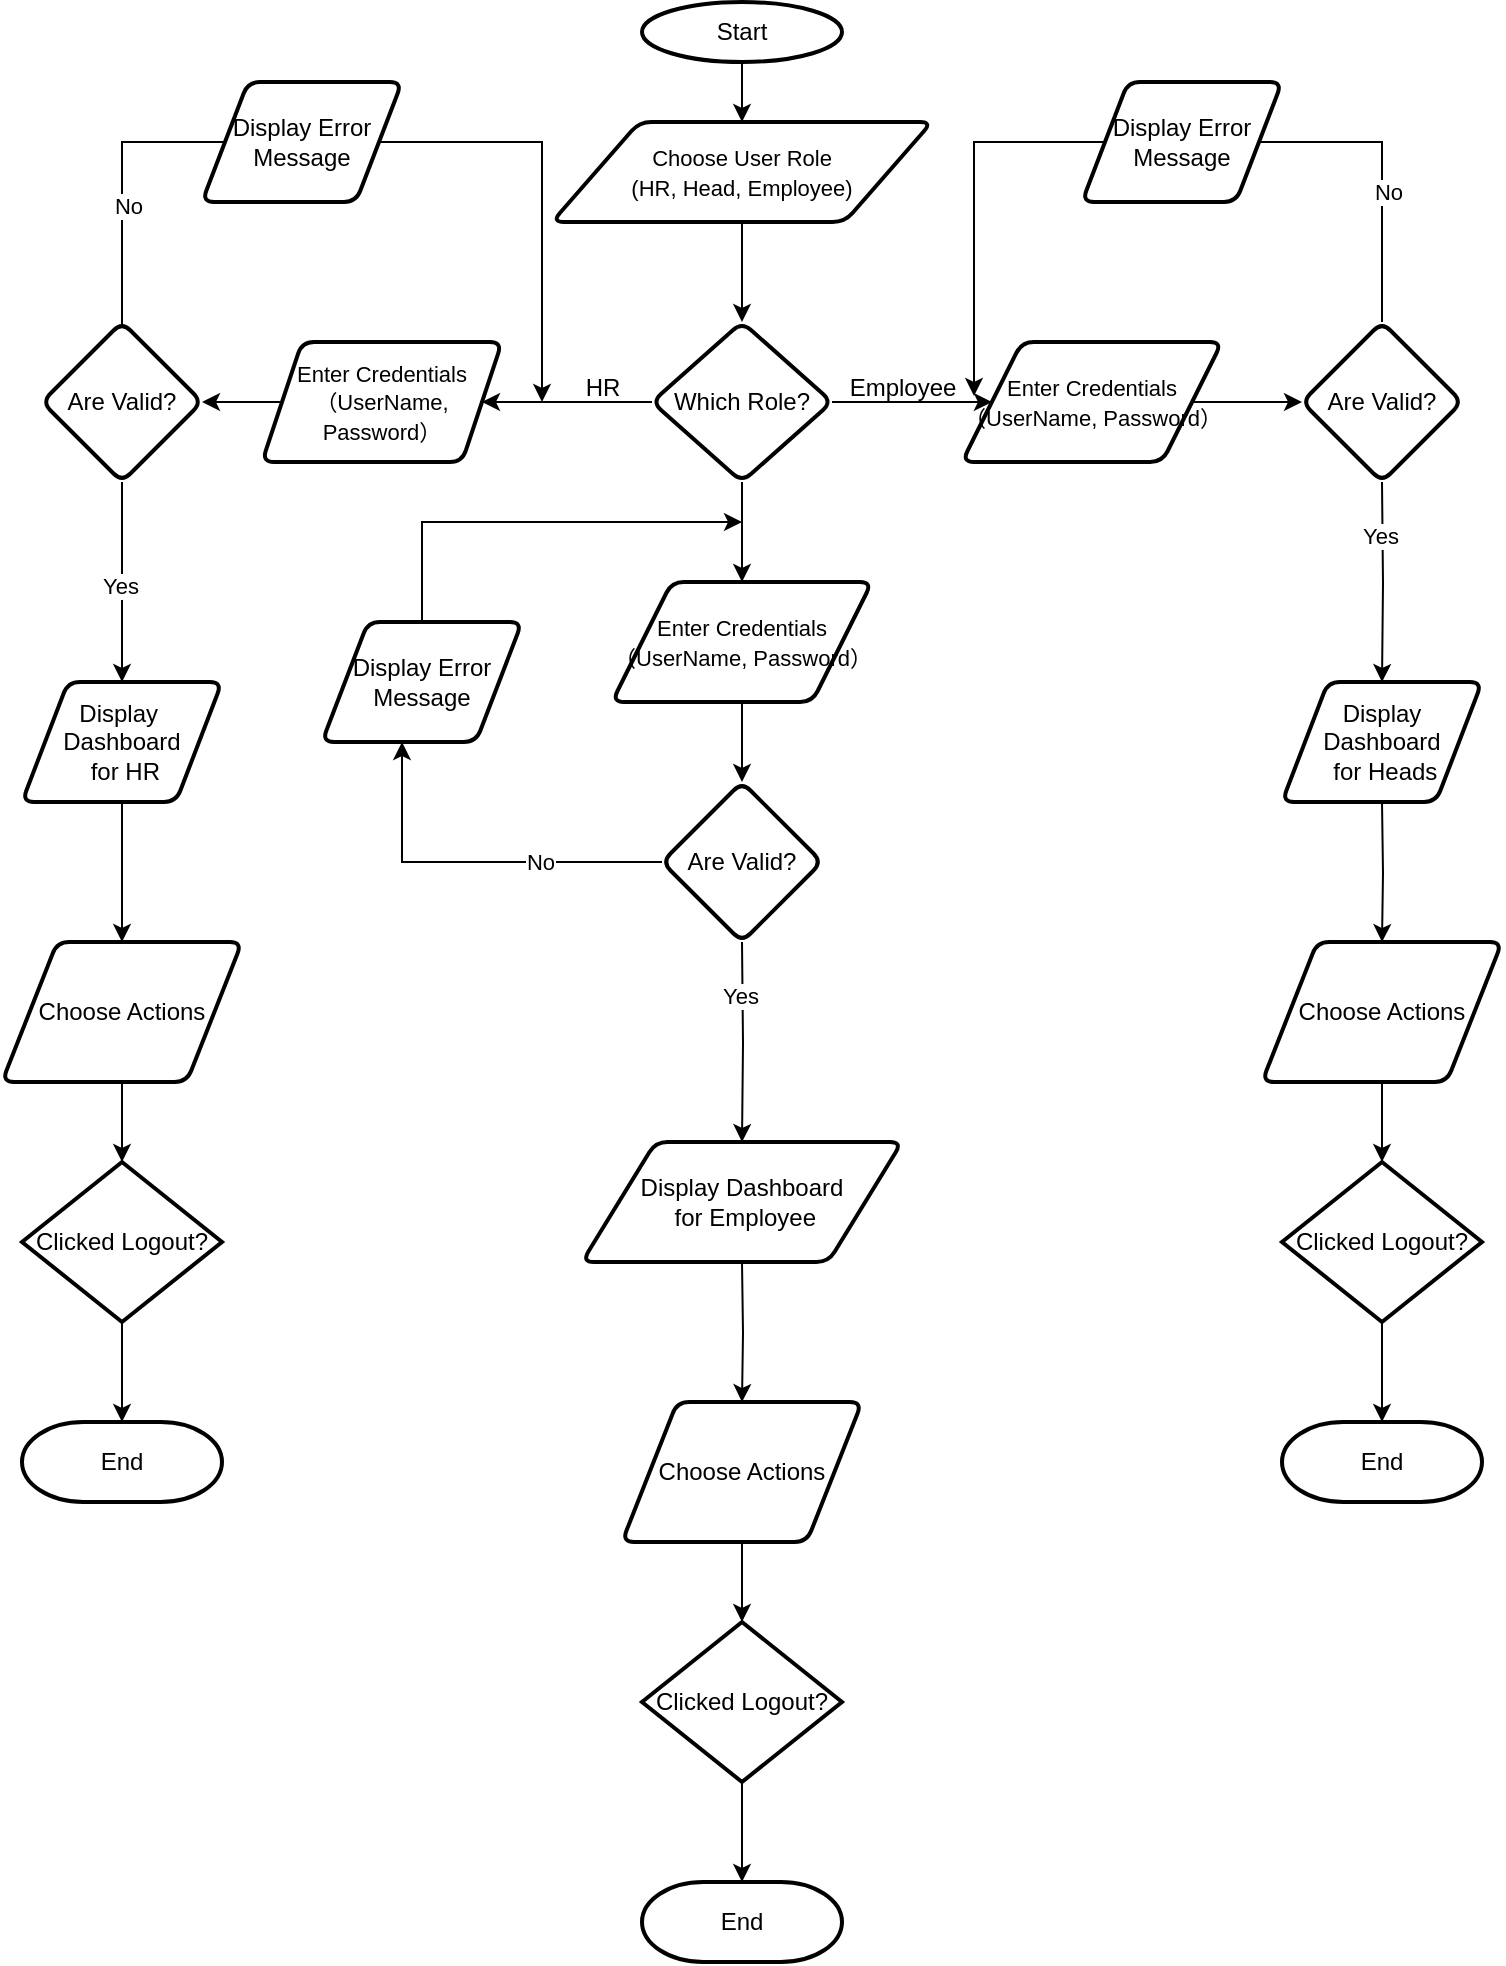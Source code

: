 <mxfile version="26.2.15" pages="2">
  <diagram name="Page-1" id="ivtRtcxIQhKYIFyVYrGN">
    <mxGraphModel dx="969" dy="597" grid="1" gridSize="10" guides="1" tooltips="1" connect="1" arrows="1" fold="1" page="1" pageScale="1" pageWidth="850" pageHeight="1100" math="0" shadow="0">
      <root>
        <mxCell id="0" />
        <mxCell id="1" parent="0" />
        <mxCell id="nd7BNRBDZUB_FumJnGTG-97" value="" style="group" vertex="1" connectable="0" parent="1">
          <mxGeometry x="30" y="10" width="750" height="980" as="geometry" />
        </mxCell>
        <mxCell id="nd7BNRBDZUB_FumJnGTG-51" value="Are Valid?" style="rhombus;whiteSpace=wrap;html=1;strokeWidth=2;rounded=1;arcSize=12;" vertex="1" parent="nd7BNRBDZUB_FumJnGTG-97">
          <mxGeometry x="330" y="390" width="80" height="80" as="geometry" />
        </mxCell>
        <mxCell id="nd7BNRBDZUB_FumJnGTG-54" value="" style="edgeStyle=orthogonalEdgeStyle;rounded=0;orthogonalLoop=1;jettySize=auto;html=1;" edge="1" parent="nd7BNRBDZUB_FumJnGTG-97" source="nd7BNRBDZUB_FumJnGTG-13" target="nd7BNRBDZUB_FumJnGTG-51">
          <mxGeometry relative="1" as="geometry" />
        </mxCell>
        <mxCell id="nd7BNRBDZUB_FumJnGTG-57" style="edgeStyle=orthogonalEdgeStyle;rounded=0;orthogonalLoop=1;jettySize=auto;html=1;entryX=0.4;entryY=1;entryDx=0;entryDy=0;entryPerimeter=0;" edge="1" parent="nd7BNRBDZUB_FumJnGTG-97" source="nd7BNRBDZUB_FumJnGTG-51" target="nd7BNRBDZUB_FumJnGTG-56">
          <mxGeometry relative="1" as="geometry">
            <Array as="points">
              <mxPoint x="200" y="430" />
            </Array>
          </mxGeometry>
        </mxCell>
        <mxCell id="nd7BNRBDZUB_FumJnGTG-58" value="No" style="edgeLabel;html=1;align=center;verticalAlign=middle;resizable=0;points=[];" vertex="1" connectable="0" parent="nd7BNRBDZUB_FumJnGTG-57">
          <mxGeometry x="-0.358" relative="1" as="geometry">
            <mxPoint as="offset" />
          </mxGeometry>
        </mxCell>
        <mxCell id="nd7BNRBDZUB_FumJnGTG-24" style="edgeStyle=orthogonalEdgeStyle;rounded=0;orthogonalLoop=1;jettySize=auto;html=1;" edge="1" parent="nd7BNRBDZUB_FumJnGTG-97">
          <mxGeometry relative="1" as="geometry">
            <mxPoint x="270" y="200" as="targetPoint" />
            <mxPoint x="60" y="170" as="sourcePoint" />
            <Array as="points">
              <mxPoint x="60" y="70" />
              <mxPoint x="270" y="70" />
            </Array>
          </mxGeometry>
        </mxCell>
        <mxCell id="nd7BNRBDZUB_FumJnGTG-33" value="No" style="edgeLabel;html=1;align=center;verticalAlign=middle;resizable=0;points=[];" vertex="1" connectable="0" parent="nd7BNRBDZUB_FumJnGTG-24">
          <mxGeometry x="-0.687" y="-3" relative="1" as="geometry">
            <mxPoint y="1" as="offset" />
          </mxGeometry>
        </mxCell>
        <mxCell id="nd7BNRBDZUB_FumJnGTG-61" value="" style="edgeStyle=orthogonalEdgeStyle;rounded=0;orthogonalLoop=1;jettySize=auto;html=1;" edge="1" parent="nd7BNRBDZUB_FumJnGTG-97" source="nd7BNRBDZUB_FumJnGTG-19" target="nd7BNRBDZUB_FumJnGTG-60">
          <mxGeometry relative="1" as="geometry" />
        </mxCell>
        <mxCell id="nd7BNRBDZUB_FumJnGTG-71" value="Yes" style="edgeLabel;html=1;align=center;verticalAlign=middle;resizable=0;points=[];" vertex="1" connectable="0" parent="nd7BNRBDZUB_FumJnGTG-61">
          <mxGeometry x="0.04" y="-1" relative="1" as="geometry">
            <mxPoint as="offset" />
          </mxGeometry>
        </mxCell>
        <mxCell id="nd7BNRBDZUB_FumJnGTG-19" value="Are Valid?" style="rhombus;whiteSpace=wrap;html=1;strokeWidth=2;rounded=1;arcSize=12;" vertex="1" parent="nd7BNRBDZUB_FumJnGTG-97">
          <mxGeometry x="20" y="160" width="80" height="80" as="geometry" />
        </mxCell>
        <mxCell id="nd7BNRBDZUB_FumJnGTG-20" value="" style="edgeStyle=orthogonalEdgeStyle;rounded=0;orthogonalLoop=1;jettySize=auto;html=1;" edge="1" parent="nd7BNRBDZUB_FumJnGTG-97" source="nd7BNRBDZUB_FumJnGTG-7" target="nd7BNRBDZUB_FumJnGTG-19">
          <mxGeometry relative="1" as="geometry" />
        </mxCell>
        <mxCell id="nd7BNRBDZUB_FumJnGTG-32" value="" style="edgeStyle=orthogonalEdgeStyle;rounded=0;orthogonalLoop=1;jettySize=auto;html=1;" edge="1" parent="nd7BNRBDZUB_FumJnGTG-97" source="nd7BNRBDZUB_FumJnGTG-2" target="nd7BNRBDZUB_FumJnGTG-3">
          <mxGeometry relative="1" as="geometry" />
        </mxCell>
        <mxCell id="nd7BNRBDZUB_FumJnGTG-2" value="&lt;font style=&quot;font-size: 11px;&quot;&gt;Choose User Role&lt;/font&gt;&lt;div&gt;&lt;font style=&quot;font-size: 11px;&quot;&gt;(HR, Head, Employee)&lt;/font&gt;&lt;/div&gt;" style="shape=parallelogram;html=1;strokeWidth=2;perimeter=parallelogramPerimeter;whiteSpace=wrap;rounded=1;arcSize=12;size=0.23;" vertex="1" parent="nd7BNRBDZUB_FumJnGTG-97">
          <mxGeometry x="275" y="60" width="190" height="50" as="geometry" />
        </mxCell>
        <mxCell id="nd7BNRBDZUB_FumJnGTG-8" value="" style="edgeStyle=orthogonalEdgeStyle;rounded=0;orthogonalLoop=1;jettySize=auto;html=1;" edge="1" parent="nd7BNRBDZUB_FumJnGTG-97" source="nd7BNRBDZUB_FumJnGTG-3" target="nd7BNRBDZUB_FumJnGTG-7">
          <mxGeometry relative="1" as="geometry" />
        </mxCell>
        <mxCell id="nd7BNRBDZUB_FumJnGTG-11" style="edgeStyle=orthogonalEdgeStyle;rounded=0;orthogonalLoop=1;jettySize=auto;html=1;exitX=1;exitY=0.5;exitDx=0;exitDy=0;entryX=0;entryY=0.5;entryDx=0;entryDy=0;" edge="1" parent="nd7BNRBDZUB_FumJnGTG-97" source="nd7BNRBDZUB_FumJnGTG-3" target="nd7BNRBDZUB_FumJnGTG-10">
          <mxGeometry relative="1" as="geometry" />
        </mxCell>
        <mxCell id="nd7BNRBDZUB_FumJnGTG-14" value="" style="edgeStyle=orthogonalEdgeStyle;rounded=0;orthogonalLoop=1;jettySize=auto;html=1;" edge="1" parent="nd7BNRBDZUB_FumJnGTG-97" source="nd7BNRBDZUB_FumJnGTG-3" target="nd7BNRBDZUB_FumJnGTG-13">
          <mxGeometry relative="1" as="geometry" />
        </mxCell>
        <mxCell id="nd7BNRBDZUB_FumJnGTG-3" value="Which Role?" style="rhombus;whiteSpace=wrap;html=1;strokeWidth=2;rounded=1;arcSize=12;" vertex="1" parent="nd7BNRBDZUB_FumJnGTG-97">
          <mxGeometry x="325" y="160" width="90" height="80" as="geometry" />
        </mxCell>
        <mxCell id="nd7BNRBDZUB_FumJnGTG-7" value="&lt;font style=&quot;font-size: 11px;&quot;&gt;Enter Credentials&lt;/font&gt;&lt;div&gt;&lt;font style=&quot;font-size: 11px;&quot;&gt;（UserName, Password）&lt;/font&gt;&lt;/div&gt;" style="shape=parallelogram;perimeter=parallelogramPerimeter;whiteSpace=wrap;html=1;fixedSize=1;strokeWidth=2;rounded=1;arcSize=12;" vertex="1" parent="nd7BNRBDZUB_FumJnGTG-97">
          <mxGeometry x="130" y="170" width="120" height="60" as="geometry" />
        </mxCell>
        <mxCell id="nd7BNRBDZUB_FumJnGTG-9" value="HR" style="text;html=1;align=center;verticalAlign=middle;resizable=0;points=[];autosize=1;strokeColor=none;fillColor=none;" vertex="1" parent="nd7BNRBDZUB_FumJnGTG-97">
          <mxGeometry x="280" y="178" width="40" height="30" as="geometry" />
        </mxCell>
        <mxCell id="nd7BNRBDZUB_FumJnGTG-45" value="" style="edgeStyle=orthogonalEdgeStyle;rounded=0;orthogonalLoop=1;jettySize=auto;html=1;" edge="1" parent="nd7BNRBDZUB_FumJnGTG-97" source="nd7BNRBDZUB_FumJnGTG-10" target="nd7BNRBDZUB_FumJnGTG-44">
          <mxGeometry relative="1" as="geometry" />
        </mxCell>
        <mxCell id="nd7BNRBDZUB_FumJnGTG-10" value="&lt;font style=&quot;font-size: 11px;&quot;&gt;Enter Credentials&lt;/font&gt;&lt;div&gt;&lt;font style=&quot;font-size: 11px;&quot;&gt;（UserName, Password）&lt;/font&gt;&lt;/div&gt;" style="shape=parallelogram;html=1;strokeWidth=2;perimeter=parallelogramPerimeter;whiteSpace=wrap;rounded=1;arcSize=12;size=0.23;" vertex="1" parent="nd7BNRBDZUB_FumJnGTG-97">
          <mxGeometry x="480" y="170" width="130" height="60" as="geometry" />
        </mxCell>
        <mxCell id="nd7BNRBDZUB_FumJnGTG-12" value="Employee" style="text;html=1;align=center;verticalAlign=middle;resizable=0;points=[];autosize=1;strokeColor=none;fillColor=none;" vertex="1" parent="nd7BNRBDZUB_FumJnGTG-97">
          <mxGeometry x="410" y="178" width="80" height="30" as="geometry" />
        </mxCell>
        <mxCell id="nd7BNRBDZUB_FumJnGTG-13" value="&lt;font style=&quot;font-size: 11px;&quot;&gt;Enter Credentials&lt;/font&gt;&lt;div&gt;&lt;font style=&quot;font-size: 11px;&quot;&gt;（UserName, Password）&lt;/font&gt;&lt;/div&gt;" style="shape=parallelogram;html=1;strokeWidth=2;perimeter=parallelogramPerimeter;whiteSpace=wrap;rounded=1;arcSize=12;size=0.23;" vertex="1" parent="nd7BNRBDZUB_FumJnGTG-97">
          <mxGeometry x="305" y="290" width="130" height="60" as="geometry" />
        </mxCell>
        <mxCell id="nd7BNRBDZUB_FumJnGTG-42" style="edgeStyle=orthogonalEdgeStyle;rounded=0;orthogonalLoop=1;jettySize=auto;html=1;entryX=0.95;entryY=0.633;entryDx=0;entryDy=0;entryPerimeter=0;" edge="1" parent="nd7BNRBDZUB_FumJnGTG-97" target="nd7BNRBDZUB_FumJnGTG-12">
          <mxGeometry relative="1" as="geometry">
            <mxPoint x="480" y="120" as="targetPoint" />
            <mxPoint x="690" y="160" as="sourcePoint" />
            <Array as="points">
              <mxPoint x="690" y="70" />
              <mxPoint x="486" y="70" />
            </Array>
          </mxGeometry>
        </mxCell>
        <mxCell id="nd7BNRBDZUB_FumJnGTG-43" value="No" style="edgeLabel;html=1;align=center;verticalAlign=middle;resizable=0;points=[];" vertex="1" connectable="0" parent="nd7BNRBDZUB_FumJnGTG-42">
          <mxGeometry x="-0.687" y="-3" relative="1" as="geometry">
            <mxPoint y="1" as="offset" />
          </mxGeometry>
        </mxCell>
        <mxCell id="nd7BNRBDZUB_FumJnGTG-44" value="Are Valid?" style="rhombus;whiteSpace=wrap;html=1;strokeWidth=2;rounded=1;arcSize=12;" vertex="1" parent="nd7BNRBDZUB_FumJnGTG-97">
          <mxGeometry x="650" y="160" width="80" height="80" as="geometry" />
        </mxCell>
        <mxCell id="nd7BNRBDZUB_FumJnGTG-46" value="Display Error Message" style="shape=parallelogram;html=1;strokeWidth=2;perimeter=parallelogramPerimeter;whiteSpace=wrap;rounded=1;arcSize=12;size=0.23;" vertex="1" parent="nd7BNRBDZUB_FumJnGTG-97">
          <mxGeometry x="540" y="40" width="100" height="60" as="geometry" />
        </mxCell>
        <mxCell id="nd7BNRBDZUB_FumJnGTG-47" value="Display Error Message" style="shape=parallelogram;html=1;strokeWidth=2;perimeter=parallelogramPerimeter;whiteSpace=wrap;rounded=1;arcSize=12;size=0.23;" vertex="1" parent="nd7BNRBDZUB_FumJnGTG-97">
          <mxGeometry x="100" y="40" width="100" height="60" as="geometry" />
        </mxCell>
        <mxCell id="nd7BNRBDZUB_FumJnGTG-53" value="" style="edgeStyle=orthogonalEdgeStyle;rounded=0;orthogonalLoop=1;jettySize=auto;html=1;" edge="1" parent="nd7BNRBDZUB_FumJnGTG-97" source="nd7BNRBDZUB_FumJnGTG-52" target="nd7BNRBDZUB_FumJnGTG-2">
          <mxGeometry relative="1" as="geometry" />
        </mxCell>
        <mxCell id="nd7BNRBDZUB_FumJnGTG-52" value="Start" style="strokeWidth=2;html=1;shape=mxgraph.flowchart.start_1;whiteSpace=wrap;" vertex="1" parent="nd7BNRBDZUB_FumJnGTG-97">
          <mxGeometry x="320" width="100" height="30" as="geometry" />
        </mxCell>
        <mxCell id="nd7BNRBDZUB_FumJnGTG-59" style="edgeStyle=orthogonalEdgeStyle;rounded=0;orthogonalLoop=1;jettySize=auto;html=1;" edge="1" parent="nd7BNRBDZUB_FumJnGTG-97" source="nd7BNRBDZUB_FumJnGTG-56">
          <mxGeometry relative="1" as="geometry">
            <mxPoint x="370" y="260" as="targetPoint" />
            <Array as="points">
              <mxPoint x="210" y="260" />
            </Array>
          </mxGeometry>
        </mxCell>
        <mxCell id="nd7BNRBDZUB_FumJnGTG-56" value="Display Error Message" style="shape=parallelogram;html=1;strokeWidth=2;perimeter=parallelogramPerimeter;whiteSpace=wrap;rounded=1;arcSize=12;size=0.23;" vertex="1" parent="nd7BNRBDZUB_FumJnGTG-97">
          <mxGeometry x="160" y="310" width="100" height="60" as="geometry" />
        </mxCell>
        <mxCell id="nd7BNRBDZUB_FumJnGTG-80" value="" style="edgeStyle=orthogonalEdgeStyle;rounded=0;orthogonalLoop=1;jettySize=auto;html=1;" edge="1" parent="nd7BNRBDZUB_FumJnGTG-97" source="nd7BNRBDZUB_FumJnGTG-60" target="nd7BNRBDZUB_FumJnGTG-76">
          <mxGeometry relative="1" as="geometry" />
        </mxCell>
        <mxCell id="nd7BNRBDZUB_FumJnGTG-60" value="Display&amp;nbsp; Dashboard&lt;div&gt;&amp;nbsp;for HR&lt;/div&gt;" style="shape=parallelogram;html=1;strokeWidth=2;perimeter=parallelogramPerimeter;whiteSpace=wrap;rounded=1;arcSize=12;size=0.23;" vertex="1" parent="nd7BNRBDZUB_FumJnGTG-97">
          <mxGeometry x="10" y="340" width="100" height="60" as="geometry" />
        </mxCell>
        <mxCell id="nd7BNRBDZUB_FumJnGTG-64" value="" style="edgeStyle=orthogonalEdgeStyle;rounded=0;orthogonalLoop=1;jettySize=auto;html=1;" edge="1" parent="nd7BNRBDZUB_FumJnGTG-97" target="nd7BNRBDZUB_FumJnGTG-65">
          <mxGeometry relative="1" as="geometry">
            <mxPoint x="690" y="240" as="sourcePoint" />
          </mxGeometry>
        </mxCell>
        <mxCell id="nd7BNRBDZUB_FumJnGTG-72" value="Yes" style="edgeLabel;html=1;align=center;verticalAlign=middle;resizable=0;points=[];" vertex="1" connectable="0" parent="nd7BNRBDZUB_FumJnGTG-64">
          <mxGeometry x="-0.463" y="-2" relative="1" as="geometry">
            <mxPoint as="offset" />
          </mxGeometry>
        </mxCell>
        <mxCell id="nd7BNRBDZUB_FumJnGTG-65" value="Display Dashboard&lt;div&gt;&amp;nbsp;for Heads&lt;/div&gt;" style="shape=parallelogram;html=1;strokeWidth=2;perimeter=parallelogramPerimeter;whiteSpace=wrap;rounded=1;arcSize=12;size=0.23;" vertex="1" parent="nd7BNRBDZUB_FumJnGTG-97">
          <mxGeometry x="640" y="340" width="100" height="60" as="geometry" />
        </mxCell>
        <mxCell id="nd7BNRBDZUB_FumJnGTG-73" value="" style="edgeStyle=orthogonalEdgeStyle;rounded=0;orthogonalLoop=1;jettySize=auto;html=1;" edge="1" parent="nd7BNRBDZUB_FumJnGTG-97" target="nd7BNRBDZUB_FumJnGTG-75">
          <mxGeometry relative="1" as="geometry">
            <mxPoint x="370" y="470" as="sourcePoint" />
          </mxGeometry>
        </mxCell>
        <mxCell id="nd7BNRBDZUB_FumJnGTG-74" value="Yes" style="edgeLabel;html=1;align=center;verticalAlign=middle;resizable=0;points=[];" vertex="1" connectable="0" parent="nd7BNRBDZUB_FumJnGTG-73">
          <mxGeometry x="-0.463" y="-2" relative="1" as="geometry">
            <mxPoint as="offset" />
          </mxGeometry>
        </mxCell>
        <mxCell id="nd7BNRBDZUB_FumJnGTG-75" value="Display Dashboard&lt;div&gt;&amp;nbsp;for Employee&lt;/div&gt;" style="shape=parallelogram;html=1;strokeWidth=2;perimeter=parallelogramPerimeter;whiteSpace=wrap;rounded=1;arcSize=12;size=0.23;" vertex="1" parent="nd7BNRBDZUB_FumJnGTG-97">
          <mxGeometry x="290" y="570" width="160" height="60" as="geometry" />
        </mxCell>
        <mxCell id="nd7BNRBDZUB_FumJnGTG-78" value="" style="edgeStyle=orthogonalEdgeStyle;rounded=0;orthogonalLoop=1;jettySize=auto;html=1;" edge="1" parent="nd7BNRBDZUB_FumJnGTG-97" source="nd7BNRBDZUB_FumJnGTG-76" target="nd7BNRBDZUB_FumJnGTG-77">
          <mxGeometry relative="1" as="geometry" />
        </mxCell>
        <mxCell id="nd7BNRBDZUB_FumJnGTG-76" value="Choose Actions" style="shape=parallelogram;html=1;strokeWidth=2;perimeter=parallelogramPerimeter;whiteSpace=wrap;rounded=1;arcSize=12;size=0.23;" vertex="1" parent="nd7BNRBDZUB_FumJnGTG-97">
          <mxGeometry y="470" width="120" height="70" as="geometry" />
        </mxCell>
        <mxCell id="nd7BNRBDZUB_FumJnGTG-82" value="" style="edgeStyle=orthogonalEdgeStyle;rounded=0;orthogonalLoop=1;jettySize=auto;html=1;" edge="1" parent="nd7BNRBDZUB_FumJnGTG-97" source="nd7BNRBDZUB_FumJnGTG-77" target="nd7BNRBDZUB_FumJnGTG-81">
          <mxGeometry relative="1" as="geometry" />
        </mxCell>
        <mxCell id="nd7BNRBDZUB_FumJnGTG-77" value="Clicked Logout?" style="strokeWidth=2;html=1;shape=mxgraph.flowchart.decision;whiteSpace=wrap;" vertex="1" parent="nd7BNRBDZUB_FumJnGTG-97">
          <mxGeometry x="10" y="580" width="100" height="80" as="geometry" />
        </mxCell>
        <mxCell id="nd7BNRBDZUB_FumJnGTG-81" value="End" style="strokeWidth=2;html=1;shape=mxgraph.flowchart.terminator;whiteSpace=wrap;" vertex="1" parent="nd7BNRBDZUB_FumJnGTG-97">
          <mxGeometry x="10" y="710" width="100" height="40" as="geometry" />
        </mxCell>
        <mxCell id="nd7BNRBDZUB_FumJnGTG-85" value="" style="edgeStyle=orthogonalEdgeStyle;rounded=0;orthogonalLoop=1;jettySize=auto;html=1;" edge="1" parent="nd7BNRBDZUB_FumJnGTG-97" target="nd7BNRBDZUB_FumJnGTG-87">
          <mxGeometry relative="1" as="geometry">
            <mxPoint x="690" y="400" as="sourcePoint" />
          </mxGeometry>
        </mxCell>
        <mxCell id="nd7BNRBDZUB_FumJnGTG-86" value="" style="edgeStyle=orthogonalEdgeStyle;rounded=0;orthogonalLoop=1;jettySize=auto;html=1;" edge="1" parent="nd7BNRBDZUB_FumJnGTG-97" source="nd7BNRBDZUB_FumJnGTG-87" target="nd7BNRBDZUB_FumJnGTG-89">
          <mxGeometry relative="1" as="geometry" />
        </mxCell>
        <mxCell id="nd7BNRBDZUB_FumJnGTG-87" value="Choose Actions" style="shape=parallelogram;html=1;strokeWidth=2;perimeter=parallelogramPerimeter;whiteSpace=wrap;rounded=1;arcSize=12;size=0.23;" vertex="1" parent="nd7BNRBDZUB_FumJnGTG-97">
          <mxGeometry x="630" y="470" width="120" height="70" as="geometry" />
        </mxCell>
        <mxCell id="nd7BNRBDZUB_FumJnGTG-88" value="" style="edgeStyle=orthogonalEdgeStyle;rounded=0;orthogonalLoop=1;jettySize=auto;html=1;" edge="1" parent="nd7BNRBDZUB_FumJnGTG-97" source="nd7BNRBDZUB_FumJnGTG-89" target="nd7BNRBDZUB_FumJnGTG-90">
          <mxGeometry relative="1" as="geometry" />
        </mxCell>
        <mxCell id="nd7BNRBDZUB_FumJnGTG-89" value="Clicked Logout?" style="strokeWidth=2;html=1;shape=mxgraph.flowchart.decision;whiteSpace=wrap;" vertex="1" parent="nd7BNRBDZUB_FumJnGTG-97">
          <mxGeometry x="640" y="580" width="100" height="80" as="geometry" />
        </mxCell>
        <mxCell id="nd7BNRBDZUB_FumJnGTG-90" value="End" style="strokeWidth=2;html=1;shape=mxgraph.flowchart.terminator;whiteSpace=wrap;" vertex="1" parent="nd7BNRBDZUB_FumJnGTG-97">
          <mxGeometry x="640" y="710" width="100" height="40" as="geometry" />
        </mxCell>
        <mxCell id="nd7BNRBDZUB_FumJnGTG-91" value="" style="edgeStyle=orthogonalEdgeStyle;rounded=0;orthogonalLoop=1;jettySize=auto;html=1;" edge="1" parent="nd7BNRBDZUB_FumJnGTG-97" target="nd7BNRBDZUB_FumJnGTG-93">
          <mxGeometry relative="1" as="geometry">
            <mxPoint x="370" y="630" as="sourcePoint" />
          </mxGeometry>
        </mxCell>
        <mxCell id="nd7BNRBDZUB_FumJnGTG-92" value="" style="edgeStyle=orthogonalEdgeStyle;rounded=0;orthogonalLoop=1;jettySize=auto;html=1;" edge="1" parent="nd7BNRBDZUB_FumJnGTG-97" source="nd7BNRBDZUB_FumJnGTG-93" target="nd7BNRBDZUB_FumJnGTG-95">
          <mxGeometry relative="1" as="geometry" />
        </mxCell>
        <mxCell id="nd7BNRBDZUB_FumJnGTG-93" value="Choose Actions" style="shape=parallelogram;html=1;strokeWidth=2;perimeter=parallelogramPerimeter;whiteSpace=wrap;rounded=1;arcSize=12;size=0.23;" vertex="1" parent="nd7BNRBDZUB_FumJnGTG-97">
          <mxGeometry x="310" y="700" width="120" height="70" as="geometry" />
        </mxCell>
        <mxCell id="nd7BNRBDZUB_FumJnGTG-94" value="" style="edgeStyle=orthogonalEdgeStyle;rounded=0;orthogonalLoop=1;jettySize=auto;html=1;" edge="1" parent="nd7BNRBDZUB_FumJnGTG-97" source="nd7BNRBDZUB_FumJnGTG-95" target="nd7BNRBDZUB_FumJnGTG-96">
          <mxGeometry relative="1" as="geometry" />
        </mxCell>
        <mxCell id="nd7BNRBDZUB_FumJnGTG-95" value="Clicked Logout?" style="strokeWidth=2;html=1;shape=mxgraph.flowchart.decision;whiteSpace=wrap;" vertex="1" parent="nd7BNRBDZUB_FumJnGTG-97">
          <mxGeometry x="320" y="810" width="100" height="80" as="geometry" />
        </mxCell>
        <mxCell id="nd7BNRBDZUB_FumJnGTG-96" value="End" style="strokeWidth=2;html=1;shape=mxgraph.flowchart.terminator;whiteSpace=wrap;" vertex="1" parent="nd7BNRBDZUB_FumJnGTG-97">
          <mxGeometry x="320" y="940" width="100" height="40" as="geometry" />
        </mxCell>
      </root>
    </mxGraphModel>
  </diagram>
  <diagram id="haa7GAiYULs-T2C0HmRB" name="departmentManagement">
    <mxGraphModel dx="1722" dy="537" grid="1" gridSize="10" guides="1" tooltips="1" connect="1" arrows="1" fold="1" page="1" pageScale="1" pageWidth="850" pageHeight="1100" math="0" shadow="0">
      <root>
        <mxCell id="0" />
        <mxCell id="1" parent="0" />
        <mxCell id="3u7TNVFmHsjBMgz4t9Cj-1" value="" style="edgeStyle=orthogonalEdgeStyle;rounded=0;orthogonalLoop=1;jettySize=auto;html=1;fontFamily=Helvetica;fontSize=12;fontColor=default;fillOpacity=100;" edge="1" parent="1" target="3u7TNVFmHsjBMgz4t9Cj-3">
          <mxGeometry relative="1" as="geometry">
            <mxPoint x="292.0" y="51" as="sourcePoint" />
          </mxGeometry>
        </mxCell>
        <mxCell id="3u7TNVFmHsjBMgz4t9Cj-2" value="" style="edgeStyle=orthogonalEdgeStyle;rounded=0;orthogonalLoop=1;jettySize=auto;html=1;fontFamily=Helvetica;fontSize=12;fontColor=default;fillOpacity=100;" edge="1" parent="1" source="3u7TNVFmHsjBMgz4t9Cj-3" target="3u7TNVFmHsjBMgz4t9Cj-11">
          <mxGeometry relative="1" as="geometry" />
        </mxCell>
        <mxCell id="3u7TNVFmHsjBMgz4t9Cj-3" value="Choose Action&lt;div&gt;(Create, Edit, Deactivate, View)&lt;/div&gt;" style="shape=parallelogram;perimeter=parallelogramPerimeter;whiteSpace=wrap;html=1;fixedSize=1;strokeColor=default;strokeWidth=2;align=center;verticalAlign=middle;fontFamily=Helvetica;fontSize=12;fontColor=default;fillColor=default;fillOpacity=100;" vertex="1" parent="1">
          <mxGeometry x="182" y="81" width="220" height="50" as="geometry" />
        </mxCell>
        <mxCell id="3u7TNVFmHsjBMgz4t9Cj-4" value="" style="edgeStyle=orthogonalEdgeStyle;rounded=0;orthogonalLoop=1;jettySize=auto;html=1;fontFamily=Helvetica;fontSize=12;fontColor=default;entryX=1;entryY=0.5;entryDx=0;entryDy=0;fillOpacity=100;" edge="1" parent="1" source="3u7TNVFmHsjBMgz4t9Cj-11" target="3u7TNVFmHsjBMgz4t9Cj-17">
          <mxGeometry relative="1" as="geometry">
            <mxPoint x="-35" y="201" as="targetPoint" />
            <Array as="points" />
          </mxGeometry>
        </mxCell>
        <mxCell id="3u7TNVFmHsjBMgz4t9Cj-5" value="Create" style="edgeLabel;html=1;align=center;verticalAlign=middle;resizable=0;points=[];strokeColor=default;strokeWidth=2;fontFamily=Helvetica;fontSize=12;fontColor=default;fillColor=default;fillOpacity=100;" vertex="1" connectable="0" parent="3u7TNVFmHsjBMgz4t9Cj-4">
          <mxGeometry x="0.083" y="3" relative="1" as="geometry">
            <mxPoint as="offset" />
          </mxGeometry>
        </mxCell>
        <mxCell id="3u7TNVFmHsjBMgz4t9Cj-6" style="edgeStyle=orthogonalEdgeStyle;rounded=0;orthogonalLoop=1;jettySize=auto;html=1;exitX=0;exitY=1;exitDx=0;exitDy=0;fontFamily=Helvetica;fontSize=12;fontColor=default;entryX=0.5;entryY=0;entryDx=0;entryDy=0;fillOpacity=100;" edge="1" parent="1" source="3u7TNVFmHsjBMgz4t9Cj-11" target="3u7TNVFmHsjBMgz4t9Cj-31">
          <mxGeometry relative="1" as="geometry">
            <mxPoint x="85" y="281" as="targetPoint" />
            <Array as="points">
              <mxPoint x="-275" y="221" />
            </Array>
          </mxGeometry>
        </mxCell>
        <mxCell id="3u7TNVFmHsjBMgz4t9Cj-7" value="Edit" style="edgeLabel;html=1;align=center;verticalAlign=middle;resizable=0;points=[];strokeColor=default;strokeWidth=2;fontFamily=Helvetica;fontSize=12;fontColor=default;fillColor=default;fillOpacity=100;" vertex="1" connectable="0" parent="3u7TNVFmHsjBMgz4t9Cj-6">
          <mxGeometry x="0.091" relative="1" as="geometry">
            <mxPoint as="offset" />
          </mxGeometry>
        </mxCell>
        <mxCell id="3u7TNVFmHsjBMgz4t9Cj-8" style="edgeStyle=orthogonalEdgeStyle;rounded=0;orthogonalLoop=1;jettySize=auto;html=1;exitX=0.5;exitY=1;exitDx=0;exitDy=0;entryX=0.5;entryY=0;entryDx=0;entryDy=0;fontFamily=Helvetica;fontSize=12;fontColor=default;fillOpacity=100;" edge="1" parent="1" source="3u7TNVFmHsjBMgz4t9Cj-11" target="3u7TNVFmHsjBMgz4t9Cj-90">
          <mxGeometry relative="1" as="geometry" />
        </mxCell>
        <mxCell id="3u7TNVFmHsjBMgz4t9Cj-9" value="Deactivate" style="edgeLabel;html=1;align=center;verticalAlign=middle;resizable=0;points=[];strokeColor=default;strokeWidth=2;fontFamily=Helvetica;fontSize=12;fontColor=default;fillColor=default;fillOpacity=100;" vertex="1" connectable="0" parent="3u7TNVFmHsjBMgz4t9Cj-8">
          <mxGeometry x="-0.027" y="-2" relative="1" as="geometry">
            <mxPoint as="offset" />
          </mxGeometry>
        </mxCell>
        <mxCell id="3u7TNVFmHsjBMgz4t9Cj-10" value="" style="edgeStyle=orthogonalEdgeStyle;rounded=0;orthogonalLoop=1;jettySize=auto;html=1;fontFamily=Helvetica;fontSize=12;fontColor=default;entryX=0;entryY=0.5;entryDx=0;entryDy=0;fillOpacity=100;" edge="1" parent="1" source="3u7TNVFmHsjBMgz4t9Cj-11" target="3u7TNVFmHsjBMgz4t9Cj-113">
          <mxGeometry relative="1" as="geometry">
            <mxPoint x="418" y="201" as="targetPoint" />
          </mxGeometry>
        </mxCell>
        <mxCell id="3u7TNVFmHsjBMgz4t9Cj-11" value="Which Action?" style="rhombus;whiteSpace=wrap;html=1;strokeColor=default;strokeWidth=2;align=center;verticalAlign=middle;fontFamily=Helvetica;fontSize=12;fontColor=default;fillColor=default;fillOpacity=100;" vertex="1" parent="1">
          <mxGeometry x="241" y="161" width="100" height="80" as="geometry" />
        </mxCell>
        <mxCell id="3u7TNVFmHsjBMgz4t9Cj-12" value="" style="edgeStyle=orthogonalEdgeStyle;rounded=0;orthogonalLoop=1;jettySize=auto;html=1;fontFamily=Helvetica;fontSize=12;fontColor=default;fillOpacity=100;" edge="1" parent="1" source="3u7TNVFmHsjBMgz4t9Cj-13" target="3u7TNVFmHsjBMgz4t9Cj-27">
          <mxGeometry relative="1" as="geometry" />
        </mxCell>
        <mxCell id="3u7TNVFmHsjBMgz4t9Cj-13" value="Check Duplication" style="shape=cylinder3;whiteSpace=wrap;html=1;boundedLbl=1;backgroundOutline=1;size=15;strokeColor=default;strokeWidth=2;align=center;verticalAlign=middle;fontFamily=Helvetica;fontSize=12;fontColor=default;fillColor=default;fillOpacity=100;" vertex="1" parent="1">
          <mxGeometry x="-530" y="441" width="70" height="80" as="geometry" />
        </mxCell>
        <mxCell id="3u7TNVFmHsjBMgz4t9Cj-14" value="" style="edgeStyle=orthogonalEdgeStyle;rounded=0;orthogonalLoop=1;jettySize=auto;html=1;fontFamily=Helvetica;fontSize=12;fontColor=default;fillOpacity=100;" edge="1" parent="1" source="3u7TNVFmHsjBMgz4t9Cj-22" target="3u7TNVFmHsjBMgz4t9Cj-13">
          <mxGeometry relative="1" as="geometry" />
        </mxCell>
        <mxCell id="3u7TNVFmHsjBMgz4t9Cj-15" value="Yes" style="edgeLabel;html=1;align=center;verticalAlign=middle;resizable=0;points=[];strokeColor=default;strokeWidth=2;fontFamily=Helvetica;fontSize=12;fontColor=default;fillColor=default;fillOpacity=100;" vertex="1" connectable="0" parent="3u7TNVFmHsjBMgz4t9Cj-14">
          <mxGeometry x="-0.613" relative="1" as="geometry">
            <mxPoint as="offset" />
          </mxGeometry>
        </mxCell>
        <mxCell id="3u7TNVFmHsjBMgz4t9Cj-16" value="" style="edgeStyle=orthogonalEdgeStyle;rounded=0;orthogonalLoop=1;jettySize=auto;html=1;fontFamily=Helvetica;fontSize=12;fontColor=default;fillOpacity=100;" edge="1" parent="1" source="3u7TNVFmHsjBMgz4t9Cj-17" target="3u7TNVFmHsjBMgz4t9Cj-19">
          <mxGeometry relative="1" as="geometry" />
        </mxCell>
        <mxCell id="3u7TNVFmHsjBMgz4t9Cj-17" value="Enter new Department Information" style="shape=parallelogram;perimeter=parallelogramPerimeter;whiteSpace=wrap;html=1;fixedSize=1;strokeWidth=2;fillOpacity=100;" vertex="1" parent="1">
          <mxGeometry x="-572.5" y="171" width="155" height="60" as="geometry" />
        </mxCell>
        <mxCell id="3u7TNVFmHsjBMgz4t9Cj-18" value="" style="edgeStyle=orthogonalEdgeStyle;rounded=0;orthogonalLoop=1;jettySize=auto;html=1;fontFamily=Helvetica;fontSize=12;fontColor=default;fillOpacity=100;" edge="1" parent="1" source="3u7TNVFmHsjBMgz4t9Cj-19" target="3u7TNVFmHsjBMgz4t9Cj-22">
          <mxGeometry relative="1" as="geometry" />
        </mxCell>
        <mxCell id="3u7TNVFmHsjBMgz4t9Cj-19" value="Validate Input" style="rounded=0;whiteSpace=wrap;html=1;strokeColor=default;strokeWidth=2;align=center;verticalAlign=middle;fontFamily=Helvetica;fontSize=12;fontColor=default;fillColor=default;fillOpacity=100;" vertex="1" parent="1">
          <mxGeometry x="-545" y="261" width="100" height="40" as="geometry" />
        </mxCell>
        <mxCell id="3u7TNVFmHsjBMgz4t9Cj-20" value="" style="edgeStyle=orthogonalEdgeStyle;rounded=0;orthogonalLoop=1;jettySize=auto;html=1;fontFamily=Helvetica;fontSize=12;fontColor=default;fillOpacity=100;" edge="1" parent="1" source="3u7TNVFmHsjBMgz4t9Cj-22" target="3u7TNVFmHsjBMgz4t9Cj-24">
          <mxGeometry relative="1" as="geometry" />
        </mxCell>
        <mxCell id="3u7TNVFmHsjBMgz4t9Cj-21" value="No" style="edgeLabel;html=1;align=center;verticalAlign=middle;resizable=0;points=[];strokeColor=default;strokeWidth=2;fontFamily=Helvetica;fontSize=12;fontColor=default;fillColor=default;fillOpacity=100;" vertex="1" connectable="0" parent="3u7TNVFmHsjBMgz4t9Cj-20">
          <mxGeometry x="-0.179" y="2" relative="1" as="geometry">
            <mxPoint as="offset" />
          </mxGeometry>
        </mxCell>
        <mxCell id="3u7TNVFmHsjBMgz4t9Cj-22" value="Is valid?" style="rhombus;whiteSpace=wrap;html=1;rounded=0;strokeWidth=2;fillOpacity=100;" vertex="1" parent="1">
          <mxGeometry x="-535" y="331" width="80" height="80" as="geometry" />
        </mxCell>
        <mxCell id="3u7TNVFmHsjBMgz4t9Cj-23" value="" style="edgeStyle=orthogonalEdgeStyle;rounded=0;orthogonalLoop=1;jettySize=auto;html=1;fontFamily=Helvetica;fontSize=12;fontColor=default;entryX=0.371;entryY=-0.013;entryDx=0;entryDy=0;entryPerimeter=0;fillOpacity=100;" edge="1" parent="1" source="3u7TNVFmHsjBMgz4t9Cj-24" target="3u7TNVFmHsjBMgz4t9Cj-17">
          <mxGeometry relative="1" as="geometry">
            <mxPoint x="-352.5" y="201" as="targetPoint" />
            <Array as="points">
              <mxPoint x="-655" y="131" />
              <mxPoint x="-515" y="131" />
            </Array>
          </mxGeometry>
        </mxCell>
        <mxCell id="3u7TNVFmHsjBMgz4t9Cj-24" value="Display Error Message" style="shape=parallelogram;perimeter=parallelogramPerimeter;whiteSpace=wrap;html=1;fixedSize=1;rounded=0;strokeWidth=2;fillOpacity=100;" vertex="1" parent="1">
          <mxGeometry x="-715" y="341" width="120" height="60" as="geometry" />
        </mxCell>
        <mxCell id="3u7TNVFmHsjBMgz4t9Cj-25" style="edgeStyle=orthogonalEdgeStyle;rounded=0;orthogonalLoop=1;jettySize=auto;html=1;entryX=1;entryY=0.5;entryDx=0;entryDy=0;fontFamily=Helvetica;fontSize=12;fontColor=default;fillOpacity=100;" edge="1" parent="1" source="3u7TNVFmHsjBMgz4t9Cj-27" target="3u7TNVFmHsjBMgz4t9Cj-28">
          <mxGeometry relative="1" as="geometry" />
        </mxCell>
        <mxCell id="3u7TNVFmHsjBMgz4t9Cj-26" value="Yes" style="edgeLabel;html=1;align=center;verticalAlign=middle;resizable=0;points=[];strokeColor=default;strokeWidth=2;fontFamily=Helvetica;fontSize=12;fontColor=default;fillColor=default;fillOpacity=100;" vertex="1" connectable="0" parent="3u7TNVFmHsjBMgz4t9Cj-25">
          <mxGeometry x="-0.107" y="2" relative="1" as="geometry">
            <mxPoint y="-2" as="offset" />
          </mxGeometry>
        </mxCell>
        <mxCell id="3u7TNVFmHsjBMgz4t9Cj-27" value="Has Duplication?" style="rhombus;whiteSpace=wrap;html=1;strokeWidth=2;fillOpacity=100;" vertex="1" parent="1">
          <mxGeometry x="-549.37" y="540" width="108.75" height="90" as="geometry" />
        </mxCell>
        <mxCell id="3u7TNVFmHsjBMgz4t9Cj-28" value="Display Duplication Message" style="shape=parallelogram;perimeter=parallelogramPerimeter;whiteSpace=wrap;html=1;fixedSize=1;strokeColor=default;strokeWidth=2;align=center;verticalAlign=middle;fontFamily=Helvetica;fontSize=12;fontColor=default;fillColor=default;fillOpacity=100;" vertex="1" parent="1">
          <mxGeometry x="-845" y="556.5" width="140" height="55" as="geometry" />
        </mxCell>
        <mxCell id="3u7TNVFmHsjBMgz4t9Cj-29" value="" style="edgeStyle=orthogonalEdgeStyle;rounded=0;orthogonalLoop=1;jettySize=auto;html=1;fontFamily=Helvetica;fontSize=12;fontColor=default;exitX=0.5;exitY=0;exitDx=0;exitDy=0;fillOpacity=100;entryX=0.75;entryY=0;entryDx=0;entryDy=0;" edge="1" parent="1" source="3u7TNVFmHsjBMgz4t9Cj-28" target="3u7TNVFmHsjBMgz4t9Cj-17">
          <mxGeometry relative="1" as="geometry">
            <mxPoint x="-775" y="561" as="sourcePoint" />
            <mxPoint x="-305" y="201" as="targetPoint" />
            <Array as="points">
              <mxPoint x="-775" y="91" />
              <mxPoint x="-456" y="91" />
            </Array>
          </mxGeometry>
        </mxCell>
        <mxCell id="3u7TNVFmHsjBMgz4t9Cj-30" value="" style="edgeStyle=orthogonalEdgeStyle;rounded=0;orthogonalLoop=1;jettySize=auto;html=1;fontFamily=Helvetica;fontSize=12;fontColor=default;fillOpacity=100;" edge="1" parent="1" source="3u7TNVFmHsjBMgz4t9Cj-31" target="3u7TNVFmHsjBMgz4t9Cj-35">
          <mxGeometry relative="1" as="geometry" />
        </mxCell>
        <mxCell id="3u7TNVFmHsjBMgz4t9Cj-31" value="Choose Action&lt;div&gt;&amp;nbsp;(Select or Search)&lt;/div&gt;" style="shape=parallelogram;perimeter=parallelogramPerimeter;whiteSpace=wrap;html=1;fixedSize=1;strokeColor=default;strokeWidth=2;align=center;verticalAlign=middle;fontFamily=Helvetica;fontSize=12;fontColor=default;fillColor=default;fillOpacity=100;" vertex="1" parent="1">
          <mxGeometry x="-345" y="271" width="140" height="50" as="geometry" />
        </mxCell>
        <mxCell id="3u7TNVFmHsjBMgz4t9Cj-32" value="" style="edgeStyle=orthogonalEdgeStyle;rounded=0;orthogonalLoop=1;jettySize=auto;html=1;fontFamily=Helvetica;fontSize=12;fontColor=default;fillOpacity=100;" edge="1" parent="1" source="3u7TNVFmHsjBMgz4t9Cj-35" target="3u7TNVFmHsjBMgz4t9Cj-37">
          <mxGeometry relative="1" as="geometry" />
        </mxCell>
        <mxCell id="3u7TNVFmHsjBMgz4t9Cj-33" value="" style="edgeStyle=orthogonalEdgeStyle;rounded=0;orthogonalLoop=1;jettySize=auto;html=1;fontFamily=Helvetica;fontSize=12;fontColor=default;fillOpacity=100;" edge="1" parent="1" source="3u7TNVFmHsjBMgz4t9Cj-35" target="3u7TNVFmHsjBMgz4t9Cj-79">
          <mxGeometry relative="1" as="geometry" />
        </mxCell>
        <mxCell id="3u7TNVFmHsjBMgz4t9Cj-34" value="Search" style="edgeLabel;html=1;align=center;verticalAlign=middle;resizable=0;points=[];strokeColor=default;strokeWidth=2;fontFamily=Helvetica;fontSize=12;fontColor=default;fillColor=default;fillOpacity=100;" vertex="1" connectable="0" parent="3u7TNVFmHsjBMgz4t9Cj-33">
          <mxGeometry x="-0.047" relative="1" as="geometry">
            <mxPoint as="offset" />
          </mxGeometry>
        </mxCell>
        <mxCell id="3u7TNVFmHsjBMgz4t9Cj-35" value="Select or Search?" style="rhombus;whiteSpace=wrap;html=1;strokeWidth=2;fillOpacity=100;" vertex="1" parent="1">
          <mxGeometry x="-315" y="351" width="80" height="80" as="geometry" />
        </mxCell>
        <mxCell id="3u7TNVFmHsjBMgz4t9Cj-36" value="" style="edgeStyle=orthogonalEdgeStyle;rounded=0;orthogonalLoop=1;jettySize=auto;html=1;fontFamily=Helvetica;fontSize=12;fontColor=default;fillOpacity=100;" edge="1" parent="1" source="3u7TNVFmHsjBMgz4t9Cj-37" target="3u7TNVFmHsjBMgz4t9Cj-41">
          <mxGeometry relative="1" as="geometry" />
        </mxCell>
        <mxCell id="3u7TNVFmHsjBMgz4t9Cj-37" value="Display information of&amp;nbsp; selected department" style="shape=parallelogram;perimeter=parallelogramPerimeter;whiteSpace=wrap;html=1;fixedSize=1;strokeWidth=2;fillOpacity=100;" vertex="1" parent="1">
          <mxGeometry x="-115" y="363.5" width="160" height="55" as="geometry" />
        </mxCell>
        <mxCell id="3u7TNVFmHsjBMgz4t9Cj-38" value="Select" style="text;html=1;align=center;verticalAlign=middle;resizable=0;points=[];autosize=1;strokeColor=none;fillColor=none;fontFamily=Helvetica;fontSize=12;fontColor=default;fillOpacity=100;" vertex="1" parent="1">
          <mxGeometry x="-215" y="369" width="60" height="30" as="geometry" />
        </mxCell>
        <mxCell id="3u7TNVFmHsjBMgz4t9Cj-39" value="" style="edgeStyle=orthogonalEdgeStyle;rounded=0;orthogonalLoop=1;jettySize=auto;html=1;fontFamily=Helvetica;fontSize=12;fontColor=default;fillOpacity=100;" edge="1" parent="1" source="3u7TNVFmHsjBMgz4t9Cj-155" target="3u7TNVFmHsjBMgz4t9Cj-43">
          <mxGeometry relative="1" as="geometry" />
        </mxCell>
        <mxCell id="3u7TNVFmHsjBMgz4t9Cj-40" value="Yes" style="edgeLabel;html=1;align=center;verticalAlign=middle;resizable=0;points=[];strokeColor=default;strokeWidth=2;fontFamily=Helvetica;fontSize=12;fontColor=default;fillColor=default;fillOpacity=100;" vertex="1" connectable="0" parent="3u7TNVFmHsjBMgz4t9Cj-39">
          <mxGeometry x="-0.035" y="1" relative="1" as="geometry">
            <mxPoint x="1" y="-6" as="offset" />
          </mxGeometry>
        </mxCell>
        <mxCell id="3u7TNVFmHsjBMgz4t9Cj-41" value="Enter the update information" style="shape=parallelogram;perimeter=parallelogramPerimeter;whiteSpace=wrap;html=1;fixedSize=1;strokeWidth=2;fillOpacity=100;" vertex="1" parent="1">
          <mxGeometry x="-125" y="443.77" width="180" height="27" as="geometry" />
        </mxCell>
        <mxCell id="3u7TNVFmHsjBMgz4t9Cj-42" value="" style="edgeStyle=orthogonalEdgeStyle;rounded=0;orthogonalLoop=1;jettySize=auto;html=1;fontFamily=Helvetica;fontSize=12;fontColor=default;fillOpacity=100;" edge="1" parent="1" source="3u7TNVFmHsjBMgz4t9Cj-43" target="3u7TNVFmHsjBMgz4t9Cj-49">
          <mxGeometry relative="1" as="geometry" />
        </mxCell>
        <mxCell id="3u7TNVFmHsjBMgz4t9Cj-43" value="Check Duplication" style="shape=cylinder3;whiteSpace=wrap;html=1;boundedLbl=1;backgroundOutline=1;size=15;strokeColor=default;strokeWidth=2;align=center;verticalAlign=middle;fontFamily=Helvetica;fontSize=12;fontColor=default;fillColor=default;fillOpacity=100;" vertex="1" parent="1">
          <mxGeometry x="-70" y="564" width="70" height="80" as="geometry" />
        </mxCell>
        <mxCell id="3u7TNVFmHsjBMgz4t9Cj-44" value="" style="edgeStyle=orthogonalEdgeStyle;rounded=0;orthogonalLoop=1;jettySize=auto;html=1;fontFamily=Helvetica;fontSize=12;fontColor=default;fillOpacity=100;" edge="1" parent="1" source="3u7TNVFmHsjBMgz4t9Cj-49">
          <mxGeometry relative="1" as="geometry">
            <mxPoint x="-35" y="811" as="targetPoint" />
          </mxGeometry>
        </mxCell>
        <mxCell id="3u7TNVFmHsjBMgz4t9Cj-45" value="No" style="edgeLabel;html=1;align=center;verticalAlign=middle;resizable=0;points=[];strokeColor=default;strokeWidth=2;fontFamily=Helvetica;fontSize=12;fontColor=default;fillColor=default;fillOpacity=100;" vertex="1" connectable="0" parent="3u7TNVFmHsjBMgz4t9Cj-44">
          <mxGeometry x="0.015" y="-1" relative="1" as="geometry">
            <mxPoint x="-9" y="-20" as="offset" />
          </mxGeometry>
        </mxCell>
        <mxCell id="3u7TNVFmHsjBMgz4t9Cj-46" style="edgeStyle=orthogonalEdgeStyle;rounded=0;orthogonalLoop=1;jettySize=auto;html=1;fontFamily=Helvetica;fontSize=12;fontColor=default;fillOpacity=100;" edge="1" parent="1" source="3u7TNVFmHsjBMgz4t9Cj-49" target="3u7TNVFmHsjBMgz4t9Cj-51">
          <mxGeometry relative="1" as="geometry" />
        </mxCell>
        <mxCell id="3u7TNVFmHsjBMgz4t9Cj-47" value="Yes" style="edgeLabel;html=1;align=center;verticalAlign=middle;resizable=0;points=[];strokeColor=default;strokeWidth=2;fontFamily=Helvetica;fontSize=12;fontColor=default;fillColor=default;fillOpacity=100;" vertex="1" connectable="0" parent="3u7TNVFmHsjBMgz4t9Cj-46">
          <mxGeometry x="-0.184" y="4" relative="1" as="geometry">
            <mxPoint as="offset" />
          </mxGeometry>
        </mxCell>
        <mxCell id="3u7TNVFmHsjBMgz4t9Cj-48" value="" style="edgeStyle=orthogonalEdgeStyle;rounded=0;orthogonalLoop=1;jettySize=auto;html=1;fontFamily=Helvetica;fontSize=12;fontColor=default;" edge="1" parent="1" source="3u7TNVFmHsjBMgz4t9Cj-49" target="3u7TNVFmHsjBMgz4t9Cj-58">
          <mxGeometry relative="1" as="geometry" />
        </mxCell>
        <mxCell id="3u7TNVFmHsjBMgz4t9Cj-49" value="Has Duplication?" style="rhombus;whiteSpace=wrap;html=1;strokeWidth=2;fillOpacity=100;" vertex="1" parent="1">
          <mxGeometry x="-89.37" y="662" width="108.75" height="90" as="geometry" />
        </mxCell>
        <mxCell id="3u7TNVFmHsjBMgz4t9Cj-50" style="edgeStyle=orthogonalEdgeStyle;rounded=0;orthogonalLoop=1;jettySize=auto;html=1;fontFamily=Helvetica;fontSize=12;fontColor=default;exitX=0.75;exitY=0;exitDx=0;exitDy=0;entryX=1;entryY=0.25;entryDx=0;entryDy=0;" edge="1" parent="1" source="3u7TNVFmHsjBMgz4t9Cj-51" target="3u7TNVFmHsjBMgz4t9Cj-41">
          <mxGeometry relative="1" as="geometry">
            <mxPoint x="80" y="380" as="targetPoint" />
            <mxPoint x="159" y="671" as="sourcePoint" />
            <Array as="points">
              <mxPoint x="159" y="680" />
              <mxPoint x="159" y="450" />
              <mxPoint x="55" y="450" />
            </Array>
          </mxGeometry>
        </mxCell>
        <mxCell id="3u7TNVFmHsjBMgz4t9Cj-51" value="Display Duplication Message" style="shape=parallelogram;perimeter=parallelogramPerimeter;whiteSpace=wrap;html=1;fixedSize=1;strokeColor=default;strokeWidth=2;align=center;verticalAlign=middle;fontFamily=Helvetica;fontSize=12;fontColor=default;fillColor=default;direction=east;rotation=360;fillOpacity=100;" vertex="1" parent="1">
          <mxGeometry x="56" y="680.25" width="140" height="55" as="geometry" />
        </mxCell>
        <mxCell id="3u7TNVFmHsjBMgz4t9Cj-52" value="" style="edgeStyle=orthogonalEdgeStyle;rounded=0;orthogonalLoop=1;jettySize=auto;html=1;fontFamily=Helvetica;fontSize=12;fontColor=default;fillOpacity=100;" edge="1" parent="1" source="3u7TNVFmHsjBMgz4t9Cj-53" target="3u7TNVFmHsjBMgz4t9Cj-58">
          <mxGeometry relative="1" as="geometry">
            <Array as="points">
              <mxPoint x="-35" y="861" />
              <mxPoint x="-35" y="861" />
            </Array>
          </mxGeometry>
        </mxCell>
        <mxCell id="3u7TNVFmHsjBMgz4t9Cj-53" value="Display form to enter credentials" style="shape=parallelogram;perimeter=parallelogramPerimeter;whiteSpace=wrap;html=1;fixedSize=1;strokeColor=default;strokeWidth=2;align=center;verticalAlign=middle;fontFamily=Helvetica;fontSize=12;fontColor=default;fillColor=default;fillOpacity=100;" vertex="1" parent="1">
          <mxGeometry x="-104.99" y="793" width="149.99" height="40" as="geometry" />
        </mxCell>
        <mxCell id="3u7TNVFmHsjBMgz4t9Cj-54" value="" style="edgeStyle=orthogonalEdgeStyle;rounded=0;orthogonalLoop=1;jettySize=auto;html=1;fontFamily=Helvetica;fontSize=12;fontColor=default;fillOpacity=100;" edge="1" parent="1" source="3u7TNVFmHsjBMgz4t9Cj-58" target="3u7TNVFmHsjBMgz4t9Cj-60">
          <mxGeometry relative="1" as="geometry" />
        </mxCell>
        <mxCell id="3u7TNVFmHsjBMgz4t9Cj-55" value="Yes" style="edgeLabel;html=1;align=center;verticalAlign=middle;resizable=0;points=[];strokeColor=default;strokeWidth=2;fontFamily=Helvetica;fontSize=12;fontColor=default;fillColor=default;fillOpacity=100;" vertex="1" connectable="0" parent="3u7TNVFmHsjBMgz4t9Cj-54">
          <mxGeometry x="-0.629" y="-1" relative="1" as="geometry">
            <mxPoint as="offset" />
          </mxGeometry>
        </mxCell>
        <mxCell id="3u7TNVFmHsjBMgz4t9Cj-56" value="" style="edgeStyle=orthogonalEdgeStyle;rounded=0;orthogonalLoop=1;jettySize=auto;html=1;fontFamily=Helvetica;fontSize=12;fontColor=default;fillOpacity=100;" edge="1" parent="1" source="3u7TNVFmHsjBMgz4t9Cj-58" target="3u7TNVFmHsjBMgz4t9Cj-62">
          <mxGeometry relative="1" as="geometry" />
        </mxCell>
        <mxCell id="3u7TNVFmHsjBMgz4t9Cj-57" value="No" style="edgeLabel;html=1;align=center;verticalAlign=middle;resizable=0;points=[];strokeColor=default;strokeWidth=2;fontFamily=Helvetica;fontSize=12;fontColor=default;fillColor=default;fillOpacity=100;" vertex="1" connectable="0" parent="3u7TNVFmHsjBMgz4t9Cj-56">
          <mxGeometry x="-0.375" y="-4" relative="1" as="geometry">
            <mxPoint x="4" y="1" as="offset" />
          </mxGeometry>
        </mxCell>
        <mxCell id="3u7TNVFmHsjBMgz4t9Cj-58" value="Is valid?" style="rhombus;whiteSpace=wrap;html=1;strokeWidth=2;fillOpacity=100;" vertex="1" parent="1">
          <mxGeometry x="-74.99" y="864" width="80" height="50" as="geometry" />
        </mxCell>
        <mxCell id="3u7TNVFmHsjBMgz4t9Cj-59" style="edgeStyle=orthogonalEdgeStyle;rounded=0;orthogonalLoop=1;jettySize=auto;html=1;exitX=0.855;exitY=0;exitDx=0;exitDy=4.35;exitPerimeter=0;entryX=0;entryY=0.5;entryDx=0;entryDy=0;fontFamily=Helvetica;fontSize=12;fontColor=default;" edge="1" parent="1" source="3u7TNVFmHsjBMgz4t9Cj-60" target="3u7TNVFmHsjBMgz4t9Cj-162">
          <mxGeometry relative="1" as="geometry">
            <Array as="points">
              <mxPoint x="-3" y="948" />
              <mxPoint x="-3" y="921" />
            </Array>
          </mxGeometry>
        </mxCell>
        <mxCell id="3u7TNVFmHsjBMgz4t9Cj-60" value="Update Department Information" style="shape=cylinder3;whiteSpace=wrap;html=1;boundedLbl=1;backgroundOutline=1;size=15;strokeColor=default;strokeWidth=2;align=center;verticalAlign=middle;fontFamily=Helvetica;fontSize=12;fontColor=default;fillColor=default;fillOpacity=100;" vertex="1" parent="1">
          <mxGeometry x="-74.99" y="944" width="80" height="84" as="geometry" />
        </mxCell>
        <mxCell id="3u7TNVFmHsjBMgz4t9Cj-61" style="edgeStyle=orthogonalEdgeStyle;rounded=0;orthogonalLoop=1;jettySize=auto;html=1;exitX=0.5;exitY=0;exitDx=0;exitDy=0;fontFamily=Helvetica;fontSize=12;fontColor=default;fillOpacity=100;entryX=0;entryY=0.5;entryDx=0;entryDy=0;" edge="1" parent="1" source="3u7TNVFmHsjBMgz4t9Cj-62" target="3u7TNVFmHsjBMgz4t9Cj-53">
          <mxGeometry relative="1" as="geometry">
            <mxPoint x="-160" y="720" as="targetPoint" />
            <Array as="points">
              <mxPoint x="-182" y="813" />
            </Array>
          </mxGeometry>
        </mxCell>
        <mxCell id="3u7TNVFmHsjBMgz4t9Cj-62" value="Display error message" style="shape=parallelogram;perimeter=parallelogramPerimeter;whiteSpace=wrap;html=1;fixedSize=1;strokeWidth=2;fillOpacity=100;" vertex="1" parent="1">
          <mxGeometry x="-241.99" y="866.5" width="120" height="47.5" as="geometry" />
        </mxCell>
        <mxCell id="3u7TNVFmHsjBMgz4t9Cj-63" value="" style="group;fillOpacity=100;" vertex="1" connectable="0" parent="1">
          <mxGeometry x="-567" y="868" width="150" height="300" as="geometry" />
        </mxCell>
        <mxCell id="3u7TNVFmHsjBMgz4t9Cj-64" style="edgeStyle=orthogonalEdgeStyle;rounded=0;orthogonalLoop=1;jettySize=auto;html=1;exitX=0;exitY=0.5;exitDx=0;exitDy=0;exitPerimeter=0;fontFamily=Helvetica;fontSize=12;fontColor=default;" edge="1" parent="3u7TNVFmHsjBMgz4t9Cj-63" source="3u7TNVFmHsjBMgz4t9Cj-65">
          <mxGeometry relative="1" as="geometry">
            <mxPoint x="-3.0" y="12" as="targetPoint" />
          </mxGeometry>
        </mxCell>
        <mxCell id="3u7TNVFmHsjBMgz4t9Cj-65" value="Store new Department Information" style="shape=cylinder3;whiteSpace=wrap;html=1;boundedLbl=1;backgroundOutline=1;size=15;strokeColor=default;strokeWidth=2;align=center;verticalAlign=middle;fontFamily=Helvetica;fontSize=12;fontColor=default;fillColor=default;fillOpacity=100;" vertex="1" parent="3u7TNVFmHsjBMgz4t9Cj-63">
          <mxGeometry x="35" width="80" height="90" as="geometry" />
        </mxCell>
        <mxCell id="3u7TNVFmHsjBMgz4t9Cj-66" value="End" style="strokeWidth=2;html=1;shape=mxgraph.flowchart.terminator;whiteSpace=wrap;strokeColor=default;align=center;verticalAlign=middle;fontFamily=Helvetica;fontSize=12;fontColor=default;fillColor=default;" vertex="1" parent="3u7TNVFmHsjBMgz4t9Cj-63">
          <mxGeometry x="20" y="110" width="95" height="40" as="geometry" />
        </mxCell>
        <mxCell id="3u7TNVFmHsjBMgz4t9Cj-67" value="" style="edgeStyle=orthogonalEdgeStyle;rounded=0;orthogonalLoop=1;jettySize=auto;html=1;fontFamily=Helvetica;fontSize=12;fontColor=default;fillOpacity=100;" edge="1" parent="1">
          <mxGeometry relative="1" as="geometry">
            <mxPoint x="-495" y="632" as="sourcePoint" />
            <mxPoint x="-495.336" y="669.004" as="targetPoint" />
          </mxGeometry>
        </mxCell>
        <mxCell id="3u7TNVFmHsjBMgz4t9Cj-68" value="No" style="edgeLabel;html=1;align=center;verticalAlign=middle;resizable=0;points=[];strokeColor=default;strokeWidth=2;fontFamily=Helvetica;fontSize=12;fontColor=default;fillColor=default;fillOpacity=100;" vertex="1" connectable="0" parent="3u7TNVFmHsjBMgz4t9Cj-67">
          <mxGeometry x="0.015" y="-1" relative="1" as="geometry">
            <mxPoint as="offset" />
          </mxGeometry>
        </mxCell>
        <mxCell id="3u7TNVFmHsjBMgz4t9Cj-69" value="" style="edgeStyle=orthogonalEdgeStyle;rounded=0;orthogonalLoop=1;jettySize=auto;html=1;fontFamily=Helvetica;fontSize=12;fontColor=default;fillOpacity=100;" edge="1" parent="1" source="3u7TNVFmHsjBMgz4t9Cj-70" target="3u7TNVFmHsjBMgz4t9Cj-75">
          <mxGeometry relative="1" as="geometry">
            <Array as="points">
              <mxPoint x="-496.336" y="772.438" />
              <mxPoint x="-496.336" y="772.438" />
            </Array>
          </mxGeometry>
        </mxCell>
        <mxCell id="3u7TNVFmHsjBMgz4t9Cj-70" value="Display form to enter credentials" style="shape=parallelogram;perimeter=parallelogramPerimeter;whiteSpace=wrap;html=1;fixedSize=1;strokeColor=default;strokeWidth=2;align=center;verticalAlign=middle;fontFamily=Helvetica;fontSize=12;fontColor=default;fillColor=default;fillOpacity=100;" vertex="1" parent="1">
          <mxGeometry x="-570.995" y="670.004" width="159.995" height="57.147" as="geometry" />
        </mxCell>
        <mxCell id="3u7TNVFmHsjBMgz4t9Cj-71" value="Yes" style="edgeLabel;html=1;align=center;verticalAlign=middle;resizable=0;points=[];strokeColor=default;strokeWidth=2;fontFamily=Helvetica;fontSize=12;fontColor=default;fillColor=default;fillOpacity=100;" vertex="1" connectable="0" parent="1">
          <mxGeometry x="-493.392" y="849.53" as="geometry" />
        </mxCell>
        <mxCell id="3u7TNVFmHsjBMgz4t9Cj-72" value="" style="edgeStyle=orthogonalEdgeStyle;rounded=0;orthogonalLoop=1;jettySize=auto;html=1;fontFamily=Helvetica;fontSize=12;fontColor=default;fillOpacity=100;" edge="1" parent="1" source="3u7TNVFmHsjBMgz4t9Cj-75" target="3u7TNVFmHsjBMgz4t9Cj-77">
          <mxGeometry relative="1" as="geometry" />
        </mxCell>
        <mxCell id="3u7TNVFmHsjBMgz4t9Cj-73" value="No" style="edgeLabel;html=1;align=center;verticalAlign=middle;resizable=0;points=[];strokeColor=default;strokeWidth=2;fontFamily=Helvetica;fontSize=12;fontColor=default;fillColor=default;fillOpacity=100;" vertex="1" connectable="0" parent="3u7TNVFmHsjBMgz4t9Cj-72">
          <mxGeometry x="-0.375" y="-4" relative="1" as="geometry">
            <mxPoint x="-1" y="4" as="offset" />
          </mxGeometry>
        </mxCell>
        <mxCell id="3u7TNVFmHsjBMgz4t9Cj-74" value="" style="edgeStyle=orthogonalEdgeStyle;rounded=0;orthogonalLoop=1;jettySize=auto;html=1;fontFamily=Helvetica;fontSize=12;fontColor=default;fillOpacity=100;" edge="1" parent="1" source="3u7TNVFmHsjBMgz4t9Cj-75" target="3u7TNVFmHsjBMgz4t9Cj-65">
          <mxGeometry relative="1" as="geometry" />
        </mxCell>
        <mxCell id="3u7TNVFmHsjBMgz4t9Cj-75" value="Is valid?" style="rhombus;whiteSpace=wrap;html=1;strokeWidth=2;fillOpacity=100;" vertex="1" parent="1">
          <mxGeometry x="-533.994" y="763.012" width="85.336" height="71.434" as="geometry" />
        </mxCell>
        <mxCell id="3u7TNVFmHsjBMgz4t9Cj-76" style="edgeStyle=orthogonalEdgeStyle;rounded=0;orthogonalLoop=1;jettySize=auto;html=1;exitX=0.5;exitY=0;exitDx=0;exitDy=0;fontFamily=Helvetica;fontSize=12;fontColor=default;fillOpacity=100;entryX=0;entryY=0.75;entryDx=0;entryDy=0;" edge="1" parent="1" source="3u7TNVFmHsjBMgz4t9Cj-77" target="3u7TNVFmHsjBMgz4t9Cj-70">
          <mxGeometry relative="1" as="geometry">
            <mxPoint x="-496.336" y="658.144" as="targetPoint" />
            <Array as="points">
              <mxPoint x="-663" y="712" />
            </Array>
          </mxGeometry>
        </mxCell>
        <mxCell id="3u7TNVFmHsjBMgz4t9Cj-77" value="Display error message" style="shape=parallelogram;perimeter=parallelogramPerimeter;whiteSpace=wrap;html=1;fixedSize=1;strokeWidth=2;fillOpacity=100;" vertex="1" parent="1">
          <mxGeometry x="-744" y="775.01" width="162" height="48.99" as="geometry" />
        </mxCell>
        <mxCell id="3u7TNVFmHsjBMgz4t9Cj-78" value="" style="edgeStyle=orthogonalEdgeStyle;rounded=0;orthogonalLoop=1;jettySize=auto;html=1;fontFamily=Helvetica;fontSize=12;fontColor=default;fillOpacity=100;" edge="1" parent="1" source="3u7TNVFmHsjBMgz4t9Cj-79" target="3u7TNVFmHsjBMgz4t9Cj-81">
          <mxGeometry relative="1" as="geometry" />
        </mxCell>
        <mxCell id="3u7TNVFmHsjBMgz4t9Cj-79" value="Enter Keyword" style="shape=parallelogram;perimeter=parallelogramPerimeter;whiteSpace=wrap;html=1;fixedSize=1;strokeWidth=2;fillOpacity=100;" vertex="1" parent="1">
          <mxGeometry x="-335" y="481" width="120" height="60" as="geometry" />
        </mxCell>
        <mxCell id="3u7TNVFmHsjBMgz4t9Cj-80" value="" style="edgeStyle=orthogonalEdgeStyle;rounded=0;orthogonalLoop=1;jettySize=auto;html=1;fontFamily=Helvetica;fontSize=12;fontColor=default;fillOpacity=100;" edge="1" parent="1" source="3u7TNVFmHsjBMgz4t9Cj-81" target="3u7TNVFmHsjBMgz4t9Cj-86">
          <mxGeometry relative="1" as="geometry" />
        </mxCell>
        <mxCell id="3u7TNVFmHsjBMgz4t9Cj-81" value="Check Availability" style="shape=cylinder3;whiteSpace=wrap;html=1;boundedLbl=1;backgroundOutline=1;size=15;strokeColor=default;strokeWidth=2;align=center;verticalAlign=middle;fontFamily=Helvetica;fontSize=12;fontColor=default;fillColor=default;fillOpacity=100;" vertex="1" parent="1">
          <mxGeometry x="-310" y="581" width="70" height="80" as="geometry" />
        </mxCell>
        <mxCell id="3u7TNVFmHsjBMgz4t9Cj-82" style="edgeStyle=orthogonalEdgeStyle;rounded=0;orthogonalLoop=1;jettySize=auto;html=1;fontFamily=Helvetica;fontSize=12;fontColor=default;fillOpacity=100;entryX=0;entryY=1;entryDx=0;entryDy=0;" edge="1" parent="1" source="3u7TNVFmHsjBMgz4t9Cj-86" target="3u7TNVFmHsjBMgz4t9Cj-37">
          <mxGeometry relative="1" as="geometry">
            <mxPoint x="-145" y="391" as="targetPoint" />
            <Array as="points">
              <mxPoint x="-190" y="741" />
              <mxPoint x="-190" y="419" />
            </Array>
          </mxGeometry>
        </mxCell>
        <mxCell id="3u7TNVFmHsjBMgz4t9Cj-83" value="Yes" style="edgeLabel;html=1;align=center;verticalAlign=middle;resizable=0;points=[];strokeColor=default;strokeWidth=2;fontFamily=Helvetica;fontSize=12;fontColor=default;fillColor=default;fillOpacity=100;" vertex="1" connectable="0" parent="3u7TNVFmHsjBMgz4t9Cj-82">
          <mxGeometry x="-0.869" y="3" relative="1" as="geometry">
            <mxPoint as="offset" />
          </mxGeometry>
        </mxCell>
        <mxCell id="3u7TNVFmHsjBMgz4t9Cj-84" value="" style="edgeStyle=orthogonalEdgeStyle;rounded=0;orthogonalLoop=1;jettySize=auto;html=1;fontFamily=Helvetica;fontSize=12;fontColor=default;fillOpacity=100;" edge="1" parent="1" source="3u7TNVFmHsjBMgz4t9Cj-86" target="3u7TNVFmHsjBMgz4t9Cj-88">
          <mxGeometry relative="1" as="geometry" />
        </mxCell>
        <mxCell id="3u7TNVFmHsjBMgz4t9Cj-85" value="No" style="edgeLabel;html=1;align=center;verticalAlign=middle;resizable=0;points=[];strokeColor=default;strokeWidth=2;fontFamily=Helvetica;fontSize=12;fontColor=default;fillColor=default;fillOpacity=100;" vertex="1" connectable="0" parent="3u7TNVFmHsjBMgz4t9Cj-84">
          <mxGeometry x="-0.405" y="-1" relative="1" as="geometry">
            <mxPoint as="offset" />
          </mxGeometry>
        </mxCell>
        <mxCell id="3u7TNVFmHsjBMgz4t9Cj-86" value="Is Available?" style="rhombus;whiteSpace=wrap;html=1;strokeWidth=2;fillOpacity=100;" vertex="1" parent="1">
          <mxGeometry x="-315" y="701" width="80" height="80" as="geometry" />
        </mxCell>
        <mxCell id="3u7TNVFmHsjBMgz4t9Cj-87" value="" style="edgeStyle=orthogonalEdgeStyle;rounded=0;orthogonalLoop=1;jettySize=auto;html=1;fontFamily=Helvetica;fontSize=12;fontColor=default;fillOpacity=100;entryX=0;entryY=0.5;entryDx=0;entryDy=0;" edge="1" parent="1" source="3u7TNVFmHsjBMgz4t9Cj-88" target="3u7TNVFmHsjBMgz4t9Cj-79">
          <mxGeometry relative="1" as="geometry">
            <mxPoint x="-275" y="441" as="targetPoint" />
            <Array as="points">
              <mxPoint x="-380" y="837.25" />
              <mxPoint x="-380" y="512" />
            </Array>
          </mxGeometry>
        </mxCell>
        <mxCell id="3u7TNVFmHsjBMgz4t9Cj-88" value="Display error message" style="shape=parallelogram;perimeter=parallelogramPerimeter;whiteSpace=wrap;html=1;fixedSize=1;strokeWidth=2;fillOpacity=100;" vertex="1" parent="1">
          <mxGeometry x="-335" y="813.5" width="120" height="47.5" as="geometry" />
        </mxCell>
        <mxCell id="3u7TNVFmHsjBMgz4t9Cj-89" value="" style="edgeStyle=orthogonalEdgeStyle;rounded=0;orthogonalLoop=1;jettySize=auto;html=1;fontFamily=Helvetica;fontSize=12;fontColor=default;fillOpacity=100;" edge="1" parent="1" source="3u7TNVFmHsjBMgz4t9Cj-90" target="3u7TNVFmHsjBMgz4t9Cj-93">
          <mxGeometry relative="1" as="geometry" />
        </mxCell>
        <mxCell id="3u7TNVFmHsjBMgz4t9Cj-90" value="Choose Action&lt;div&gt;&amp;nbsp;(Select or Search)&lt;/div&gt;" style="shape=parallelogram;perimeter=parallelogramPerimeter;whiteSpace=wrap;html=1;fixedSize=1;strokeColor=default;strokeWidth=2;align=center;verticalAlign=middle;fontFamily=Helvetica;fontSize=12;fontColor=default;fillColor=default;fillOpacity=100;" vertex="1" parent="1">
          <mxGeometry x="221" y="300" width="140" height="50" as="geometry" />
        </mxCell>
        <mxCell id="3u7TNVFmHsjBMgz4t9Cj-91" value="" style="edgeStyle=orthogonalEdgeStyle;rounded=0;orthogonalLoop=1;jettySize=auto;html=1;fontFamily=Helvetica;fontSize=12;fontColor=default;fillOpacity=100;entryX=0;entryY=0;entryDx=0;entryDy=0;" edge="1" parent="1" source="3u7TNVFmHsjBMgz4t9Cj-93" target="3u7TNVFmHsjBMgz4t9Cj-125">
          <mxGeometry relative="1" as="geometry" />
        </mxCell>
        <mxCell id="3u7TNVFmHsjBMgz4t9Cj-92" value="" style="edgeStyle=orthogonalEdgeStyle;rounded=0;orthogonalLoop=1;jettySize=auto;html=1;fontFamily=Helvetica;fontSize=12;fontColor=default;fillOpacity=100;" edge="1" parent="1" source="3u7TNVFmHsjBMgz4t9Cj-93" target="3u7TNVFmHsjBMgz4t9Cj-96">
          <mxGeometry relative="1" as="geometry" />
        </mxCell>
        <mxCell id="3u7TNVFmHsjBMgz4t9Cj-93" value="Select or Search?" style="rhombus;whiteSpace=wrap;html=1;strokeWidth=2;fillOpacity=100;" vertex="1" parent="1">
          <mxGeometry x="251" y="380" width="80" height="80" as="geometry" />
        </mxCell>
        <mxCell id="3u7TNVFmHsjBMgz4t9Cj-94" value="Select" style="text;html=1;align=center;verticalAlign=middle;resizable=0;points=[];autosize=1;strokeColor=none;fillColor=none;fontFamily=Helvetica;fontSize=12;fontColor=default;fillOpacity=100;" vertex="1" parent="1">
          <mxGeometry x="351" y="398" width="60" height="30" as="geometry" />
        </mxCell>
        <mxCell id="3u7TNVFmHsjBMgz4t9Cj-95" value="" style="edgeStyle=orthogonalEdgeStyle;rounded=0;orthogonalLoop=1;jettySize=auto;html=1;fontFamily=Helvetica;fontSize=12;fontColor=default;fillOpacity=100;" edge="1" parent="1" source="3u7TNVFmHsjBMgz4t9Cj-96" target="3u7TNVFmHsjBMgz4t9Cj-98">
          <mxGeometry relative="1" as="geometry" />
        </mxCell>
        <mxCell id="3u7TNVFmHsjBMgz4t9Cj-96" value="Enter Keyword" style="shape=parallelogram;perimeter=parallelogramPerimeter;whiteSpace=wrap;html=1;fixedSize=1;strokeWidth=2;fillOpacity=100;" vertex="1" parent="1">
          <mxGeometry x="231" y="510" width="120" height="60" as="geometry" />
        </mxCell>
        <mxCell id="3u7TNVFmHsjBMgz4t9Cj-97" value="" style="edgeStyle=orthogonalEdgeStyle;rounded=0;orthogonalLoop=1;jettySize=auto;html=1;fontFamily=Helvetica;fontSize=12;fontColor=default;fillOpacity=100;" edge="1" parent="1" source="3u7TNVFmHsjBMgz4t9Cj-98" target="3u7TNVFmHsjBMgz4t9Cj-104">
          <mxGeometry relative="1" as="geometry" />
        </mxCell>
        <mxCell id="3u7TNVFmHsjBMgz4t9Cj-98" value="Check Availability" style="shape=cylinder3;whiteSpace=wrap;html=1;boundedLbl=1;backgroundOutline=1;size=15;strokeColor=default;strokeWidth=2;align=center;verticalAlign=middle;fontFamily=Helvetica;fontSize=12;fontColor=default;fillColor=default;fillOpacity=100;" vertex="1" parent="1">
          <mxGeometry x="256" y="610" width="70" height="80" as="geometry" />
        </mxCell>
        <mxCell id="3u7TNVFmHsjBMgz4t9Cj-99" style="edgeStyle=orthogonalEdgeStyle;rounded=0;orthogonalLoop=1;jettySize=auto;html=1;fontFamily=Helvetica;fontSize=12;fontColor=default;exitX=1;exitY=0.5;exitDx=0;exitDy=0;fillOpacity=100;entryX=0;entryY=0.5;entryDx=0;entryDy=0;" edge="1" parent="1" source="3u7TNVFmHsjBMgz4t9Cj-104" target="3u7TNVFmHsjBMgz4t9Cj-125">
          <mxGeometry relative="1" as="geometry">
            <mxPoint x="357" y="418.5" as="targetPoint" />
            <mxPoint x="347" y="751" as="sourcePoint" />
            <Array as="points">
              <mxPoint x="357" y="763" />
              <mxPoint x="357" y="430" />
              <mxPoint x="430" y="430" />
              <mxPoint x="430" y="421" />
            </Array>
          </mxGeometry>
        </mxCell>
        <mxCell id="3u7TNVFmHsjBMgz4t9Cj-100" value="Yes" style="edgeLabel;html=1;align=center;verticalAlign=middle;resizable=0;points=[];strokeColor=default;strokeWidth=2;fontFamily=Helvetica;fontSize=12;fontColor=default;fillColor=default;fillOpacity=100;" vertex="1" connectable="0" parent="3u7TNVFmHsjBMgz4t9Cj-99">
          <mxGeometry x="-0.869" y="3" relative="1" as="geometry">
            <mxPoint x="-1" y="47" as="offset" />
          </mxGeometry>
        </mxCell>
        <mxCell id="3u7TNVFmHsjBMgz4t9Cj-101" value="Yes" style="edgeLabel;html=1;align=center;verticalAlign=middle;resizable=0;points=[];strokeColor=default;strokeWidth=2;fontFamily=Helvetica;fontSize=12;fontColor=default;fillColor=default;" vertex="1" connectable="0" parent="3u7TNVFmHsjBMgz4t9Cj-99">
          <mxGeometry x="-0.936" y="-3" relative="1" as="geometry">
            <mxPoint as="offset" />
          </mxGeometry>
        </mxCell>
        <mxCell id="3u7TNVFmHsjBMgz4t9Cj-102" value="" style="edgeStyle=orthogonalEdgeStyle;rounded=0;orthogonalLoop=1;jettySize=auto;html=1;fontFamily=Helvetica;fontSize=12;fontColor=default;fillOpacity=100;" edge="1" parent="1" source="3u7TNVFmHsjBMgz4t9Cj-104" target="3u7TNVFmHsjBMgz4t9Cj-106">
          <mxGeometry relative="1" as="geometry" />
        </mxCell>
        <mxCell id="3u7TNVFmHsjBMgz4t9Cj-103" value="No" style="edgeLabel;html=1;align=center;verticalAlign=middle;resizable=0;points=[];strokeColor=default;strokeWidth=2;fontFamily=Helvetica;fontSize=12;fontColor=default;fillColor=default;fillOpacity=100;" vertex="1" connectable="0" parent="3u7TNVFmHsjBMgz4t9Cj-102">
          <mxGeometry x="-0.405" y="-1" relative="1" as="geometry">
            <mxPoint as="offset" />
          </mxGeometry>
        </mxCell>
        <mxCell id="3u7TNVFmHsjBMgz4t9Cj-104" value="Is Available?" style="rhombus;whiteSpace=wrap;html=1;strokeWidth=2;fillOpacity=100;" vertex="1" parent="1">
          <mxGeometry x="251" y="723" width="80" height="80" as="geometry" />
        </mxCell>
        <mxCell id="3u7TNVFmHsjBMgz4t9Cj-105" value="" style="edgeStyle=orthogonalEdgeStyle;rounded=0;orthogonalLoop=1;jettySize=auto;html=1;fontFamily=Helvetica;fontSize=12;fontColor=default;fillOpacity=100;entryX=0;entryY=0.5;entryDx=0;entryDy=0;" edge="1" parent="1" source="3u7TNVFmHsjBMgz4t9Cj-106" target="3u7TNVFmHsjBMgz4t9Cj-96">
          <mxGeometry relative="1" as="geometry">
            <mxPoint x="291" y="470" as="targetPoint" />
            <Array as="points">
              <mxPoint x="200" y="866.25" />
              <mxPoint x="200" y="540" />
            </Array>
          </mxGeometry>
        </mxCell>
        <mxCell id="3u7TNVFmHsjBMgz4t9Cj-106" value="Display error message" style="shape=parallelogram;perimeter=parallelogramPerimeter;whiteSpace=wrap;html=1;fixedSize=1;strokeWidth=2;fillOpacity=100;" vertex="1" parent="1">
          <mxGeometry x="231" y="842.5" width="120" height="47.5" as="geometry" />
        </mxCell>
        <mxCell id="3u7TNVFmHsjBMgz4t9Cj-107" value="Search" style="text;html=1;align=center;verticalAlign=middle;resizable=0;points=[];autosize=1;strokeColor=none;fillColor=none;fontFamily=Helvetica;fontSize=12;fontColor=default;fillOpacity=100;" vertex="1" parent="1">
          <mxGeometry x="256" y="469" width="60" height="30" as="geometry" />
        </mxCell>
        <mxCell id="3u7TNVFmHsjBMgz4t9Cj-108" value="View" style="text;html=1;align=center;verticalAlign=middle;resizable=0;points=[];autosize=1;strokeColor=none;fillColor=none;fontFamily=Helvetica;fontSize=12;fontColor=default;fillOpacity=100;" vertex="1" parent="1">
          <mxGeometry x="361" y="179" width="50" height="30" as="geometry" />
        </mxCell>
        <mxCell id="3u7TNVFmHsjBMgz4t9Cj-109" value="" style="edgeStyle=orthogonalEdgeStyle;rounded=0;orthogonalLoop=1;jettySize=auto;html=1;fontFamily=Helvetica;fontSize=12;fontColor=default;fillOpacity=100;" edge="1" parent="1" source="3u7TNVFmHsjBMgz4t9Cj-113" target="3u7TNVFmHsjBMgz4t9Cj-115">
          <mxGeometry relative="1" as="geometry" />
        </mxCell>
        <mxCell id="3u7TNVFmHsjBMgz4t9Cj-110" value="No" style="edgeLabel;html=1;align=center;verticalAlign=middle;resizable=0;points=[];strokeColor=default;strokeWidth=2;fontFamily=Helvetica;fontSize=12;fontColor=default;fillColor=default;" vertex="1" connectable="0" parent="3u7TNVFmHsjBMgz4t9Cj-109">
          <mxGeometry x="-0.732" relative="1" as="geometry">
            <mxPoint as="offset" />
          </mxGeometry>
        </mxCell>
        <mxCell id="3u7TNVFmHsjBMgz4t9Cj-111" style="edgeStyle=orthogonalEdgeStyle;rounded=0;orthogonalLoop=1;jettySize=auto;html=1;fontFamily=Helvetica;fontSize=12;fontColor=default;entryX=0;entryY=0.5;entryDx=0;entryDy=0;fillOpacity=100;" edge="1" parent="1" source="3u7TNVFmHsjBMgz4t9Cj-113" target="3u7TNVFmHsjBMgz4t9Cj-128">
          <mxGeometry relative="1" as="geometry">
            <mxPoint x="608" y="201.0" as="targetPoint" />
          </mxGeometry>
        </mxCell>
        <mxCell id="3u7TNVFmHsjBMgz4t9Cj-112" value="Yes" style="edgeLabel;html=1;align=center;verticalAlign=middle;resizable=0;points=[];strokeColor=default;strokeWidth=2;fontFamily=Helvetica;fontSize=12;fontColor=default;fillColor=default;" vertex="1" connectable="0" parent="3u7TNVFmHsjBMgz4t9Cj-111">
          <mxGeometry x="-0.803" y="-3" relative="1" as="geometry">
            <mxPoint as="offset" />
          </mxGeometry>
        </mxCell>
        <mxCell id="3u7TNVFmHsjBMgz4t9Cj-113" value="Choose Search?" style="rhombus;whiteSpace=wrap;html=1;strokeColor=default;strokeWidth=2;align=center;verticalAlign=middle;fontFamily=Helvetica;fontSize=12;fontColor=default;fillColor=default;fillOpacity=100;" vertex="1" parent="1">
          <mxGeometry x="455" y="161" width="80" height="80" as="geometry" />
        </mxCell>
        <mxCell id="3u7TNVFmHsjBMgz4t9Cj-114" style="edgeStyle=orthogonalEdgeStyle;rounded=0;orthogonalLoop=1;jettySize=auto;html=1;exitX=0.75;exitY=1;exitDx=0;exitDy=0;entryX=0.676;entryY=1.015;entryDx=0;entryDy=0;fontFamily=Helvetica;fontSize=12;fontColor=default;entryPerimeter=0;" edge="1" parent="1" source="3u7TNVFmHsjBMgz4t9Cj-115" target="3u7TNVFmHsjBMgz4t9Cj-66">
          <mxGeometry relative="1" as="geometry">
            <Array as="points">
              <mxPoint x="524" y="390" />
              <mxPoint x="710" y="390" />
              <mxPoint x="710" y="1060" />
              <mxPoint x="-483" y="1060" />
            </Array>
            <mxPoint x="-480.72" y="1023.28" as="targetPoint" />
          </mxGeometry>
        </mxCell>
        <mxCell id="3u7TNVFmHsjBMgz4t9Cj-115" value="Display All Department Information" style="shape=parallelogram;perimeter=parallelogramPerimeter;whiteSpace=wrap;html=1;fixedSize=1;strokeWidth=2;fillOpacity=100;" vertex="1" parent="1">
          <mxGeometry x="434" y="281" width="120" height="60" as="geometry" />
        </mxCell>
        <mxCell id="3u7TNVFmHsjBMgz4t9Cj-116" value="" style="edgeStyle=orthogonalEdgeStyle;rounded=0;orthogonalLoop=1;jettySize=auto;html=1;fontFamily=Helvetica;fontSize=12;fontColor=default;fillOpacity=100;" edge="1" parent="1" source="3u7TNVFmHsjBMgz4t9Cj-117" target="3u7TNVFmHsjBMgz4t9Cj-123">
          <mxGeometry relative="1" as="geometry" />
        </mxCell>
        <mxCell id="3u7TNVFmHsjBMgz4t9Cj-117" value="Display Alart box&amp;nbsp;&lt;div&gt;for confirmation&lt;/div&gt;" style="shape=parallelogram;perimeter=parallelogramPerimeter;whiteSpace=wrap;html=1;fixedSize=1;strokeWidth=2;fillOpacity=100;" vertex="1" parent="1">
          <mxGeometry x="426.407" y="546.193" width="176.593" height="46.123" as="geometry" />
        </mxCell>
        <mxCell id="3u7TNVFmHsjBMgz4t9Cj-118" value="" style="edgeStyle=orthogonalEdgeStyle;rounded=0;orthogonalLoop=1;jettySize=auto;html=1;fontFamily=Helvetica;fontSize=12;fontColor=default;fillOpacity=100;" edge="1" parent="1" source="3u7TNVFmHsjBMgz4t9Cj-126" target="3u7TNVFmHsjBMgz4t9Cj-117">
          <mxGeometry relative="1" as="geometry" />
        </mxCell>
        <mxCell id="3u7TNVFmHsjBMgz4t9Cj-119" value="" style="edgeStyle=orthogonalEdgeStyle;rounded=0;orthogonalLoop=1;jettySize=auto;html=1;fontFamily=Helvetica;fontSize=12;fontColor=default;exitX=0;exitY=0.5;exitDx=0;exitDy=0;fillOpacity=100;entryX=0;entryY=1;entryDx=0;entryDy=0;" edge="1" parent="1" source="3u7TNVFmHsjBMgz4t9Cj-123" target="3u7TNVFmHsjBMgz4t9Cj-125">
          <mxGeometry relative="1" as="geometry">
            <mxPoint x="461" y="650" as="sourcePoint" />
            <mxPoint x="387.164" y="420.921" as="targetPoint" />
            <Array as="points">
              <mxPoint x="387" y="640" />
              <mxPoint x="387" y="441" />
            </Array>
          </mxGeometry>
        </mxCell>
        <mxCell id="3u7TNVFmHsjBMgz4t9Cj-120" value="No" style="edgeLabel;html=1;align=center;verticalAlign=middle;resizable=0;points=[];strokeColor=default;strokeWidth=2;fontFamily=Helvetica;fontSize=12;fontColor=default;fillColor=default;fillOpacity=100;" vertex="1" connectable="0" parent="3u7TNVFmHsjBMgz4t9Cj-119">
          <mxGeometry x="-0.746" y="1" relative="1" as="geometry">
            <mxPoint as="offset" />
          </mxGeometry>
        </mxCell>
        <mxCell id="3u7TNVFmHsjBMgz4t9Cj-121" style="edgeStyle=orthogonalEdgeStyle;rounded=0;orthogonalLoop=1;jettySize=auto;html=1;exitX=0.5;exitY=1;exitDx=0;exitDy=0;entryX=0.5;entryY=0;entryDx=0;entryDy=0;fontFamily=Helvetica;fontSize=12;fontColor=default;" edge="1" parent="1" target="3u7TNVFmHsjBMgz4t9Cj-142">
          <mxGeometry relative="1" as="geometry">
            <mxPoint x="515.513" y="660.008" as="sourcePoint" />
            <mxPoint x="520.416" y="711.922" as="targetPoint" />
            <Array as="points">
              <mxPoint x="516" y="712" />
              <mxPoint x="520" y="712" />
            </Array>
          </mxGeometry>
        </mxCell>
        <mxCell id="3u7TNVFmHsjBMgz4t9Cj-122" value="Yes" style="edgeLabel;html=1;align=center;verticalAlign=middle;resizable=0;points=[];strokeColor=default;strokeWidth=2;fontFamily=Helvetica;fontSize=12;fontColor=default;fillColor=default;" vertex="1" connectable="0" parent="3u7TNVFmHsjBMgz4t9Cj-121">
          <mxGeometry x="0.413" relative="1" as="geometry">
            <mxPoint x="14" y="-34" as="offset" />
          </mxGeometry>
        </mxCell>
        <mxCell id="3u7TNVFmHsjBMgz4t9Cj-123" value="Has confirmed?" style="rhombus;whiteSpace=wrap;html=1;strokeWidth=2;fillOpacity=100;" vertex="1" parent="1">
          <mxGeometry x="466.46" y="609.425" width="98.107" height="60.583" as="geometry" />
        </mxCell>
        <mxCell id="3u7TNVFmHsjBMgz4t9Cj-124" value="" style="edgeStyle=orthogonalEdgeStyle;rounded=0;orthogonalLoop=1;jettySize=auto;html=1;fontFamily=Helvetica;fontSize=12;fontColor=default;fillOpacity=100;" edge="1" parent="1" source="3u7TNVFmHsjBMgz4t9Cj-125" target="3u7TNVFmHsjBMgz4t9Cj-126">
          <mxGeometry relative="1" as="geometry" />
        </mxCell>
        <mxCell id="3u7TNVFmHsjBMgz4t9Cj-125" value="Display information of&amp;nbsp; selected department" style="shape=parallelogram;perimeter=parallelogramPerimeter;whiteSpace=wrap;html=1;fixedSize=1;strokeWidth=2;fillOpacity=100;" vertex="1" parent="1">
          <mxGeometry x="436.22" y="400.5" width="156.97" height="40" as="geometry" />
        </mxCell>
        <mxCell id="3u7TNVFmHsjBMgz4t9Cj-126" value="Press Deactivate Button" style="shape=parallelogram;perimeter=parallelogramPerimeter;whiteSpace=wrap;html=1;fixedSize=1;strokeWidth=2;fillOpacity=100;" vertex="1" parent="1">
          <mxGeometry x="426.41" y="476.68" width="176.59" height="32.82" as="geometry" />
        </mxCell>
        <mxCell id="3u7TNVFmHsjBMgz4t9Cj-127" value="" style="edgeStyle=orthogonalEdgeStyle;rounded=0;orthogonalLoop=1;jettySize=auto;html=1;fontFamily=Helvetica;fontSize=12;fontColor=default;fillOpacity=100;" edge="1" parent="1" source="3u7TNVFmHsjBMgz4t9Cj-128" target="3u7TNVFmHsjBMgz4t9Cj-130">
          <mxGeometry relative="1" as="geometry" />
        </mxCell>
        <mxCell id="3u7TNVFmHsjBMgz4t9Cj-128" value="Enter Keyword" style="shape=parallelogram;perimeter=parallelogramPerimeter;whiteSpace=wrap;html=1;fixedSize=1;strokeWidth=2;fillOpacity=100;" vertex="1" parent="1">
          <mxGeometry x="714.99" y="177.488" width="120" height="47.031" as="geometry" />
        </mxCell>
        <mxCell id="3u7TNVFmHsjBMgz4t9Cj-129" value="" style="edgeStyle=orthogonalEdgeStyle;rounded=0;orthogonalLoop=1;jettySize=auto;html=1;fontFamily=Helvetica;fontSize=12;fontColor=default;fillOpacity=100;" edge="1" parent="1" source="3u7TNVFmHsjBMgz4t9Cj-130" target="3u7TNVFmHsjBMgz4t9Cj-135">
          <mxGeometry relative="1" as="geometry" />
        </mxCell>
        <mxCell id="3u7TNVFmHsjBMgz4t9Cj-130" value="Check Availability" style="shape=cylinder3;whiteSpace=wrap;html=1;boundedLbl=1;backgroundOutline=1;size=15;strokeColor=default;strokeWidth=2;align=center;verticalAlign=middle;fontFamily=Helvetica;fontSize=12;fontColor=default;fillColor=default;fillOpacity=100;" vertex="1" parent="1">
          <mxGeometry x="739.99" y="261.003" width="70.0" height="62.708" as="geometry" />
        </mxCell>
        <mxCell id="3u7TNVFmHsjBMgz4t9Cj-131" value="" style="edgeStyle=orthogonalEdgeStyle;rounded=0;orthogonalLoop=1;jettySize=auto;html=1;fontFamily=Helvetica;fontSize=12;fontColor=default;fillOpacity=100;" edge="1" parent="1" source="3u7TNVFmHsjBMgz4t9Cj-135" target="3u7TNVFmHsjBMgz4t9Cj-137">
          <mxGeometry relative="1" as="geometry" />
        </mxCell>
        <mxCell id="3u7TNVFmHsjBMgz4t9Cj-132" value="Yes" style="edgeLabel;html=1;align=center;verticalAlign=middle;resizable=0;points=[];strokeColor=default;strokeWidth=2;fontFamily=Helvetica;fontSize=12;fontColor=default;fillColor=default;fillOpacity=100;" vertex="1" connectable="0" parent="3u7TNVFmHsjBMgz4t9Cj-131">
          <mxGeometry x="-0.405" y="-1" relative="1" as="geometry">
            <mxPoint as="offset" />
          </mxGeometry>
        </mxCell>
        <mxCell id="3u7TNVFmHsjBMgz4t9Cj-133" style="edgeStyle=orthogonalEdgeStyle;rounded=0;orthogonalLoop=1;jettySize=auto;html=1;fontFamily=Helvetica;fontSize=12;fontColor=default;fillOpacity=100;" edge="1" parent="1" source="3u7TNVFmHsjBMgz4t9Cj-135">
          <mxGeometry relative="1" as="geometry">
            <mxPoint x="652" y="361" as="targetPoint" />
            <Array as="points">
              <mxPoint x="652" y="382" />
            </Array>
          </mxGeometry>
        </mxCell>
        <mxCell id="3u7TNVFmHsjBMgz4t9Cj-134" value="No" style="edgeLabel;html=1;align=center;verticalAlign=middle;resizable=0;points=[];strokeColor=default;strokeWidth=2;fontFamily=Helvetica;fontSize=12;fontColor=default;fillColor=default;fillOpacity=100;" vertex="1" connectable="0" parent="3u7TNVFmHsjBMgz4t9Cj-133">
          <mxGeometry x="-0.42" y="-2" relative="1" as="geometry">
            <mxPoint as="offset" />
          </mxGeometry>
        </mxCell>
        <mxCell id="3u7TNVFmHsjBMgz4t9Cj-135" value="Is Available?" style="rhombus;whiteSpace=wrap;html=1;strokeWidth=2;fillOpacity=100;" vertex="1" parent="1">
          <mxGeometry x="734.99" y="351.004" width="80.0" height="62.708" as="geometry" />
        </mxCell>
        <mxCell id="3u7TNVFmHsjBMgz4t9Cj-136" style="edgeStyle=orthogonalEdgeStyle;rounded=0;orthogonalLoop=1;jettySize=auto;html=1;exitX=0.5;exitY=1;exitDx=0;exitDy=0;entryX=0;entryY=1;entryDx=0;entryDy=0;fontFamily=Helvetica;fontSize=12;fontColor=default;" edge="1" parent="1" source="3u7TNVFmHsjBMgz4t9Cj-137">
          <mxGeometry relative="1" as="geometry">
            <Array as="points">
              <mxPoint x="778" y="1080" />
              <mxPoint x="-520" y="1080" />
            </Array>
            <mxPoint x="-520.284" y="1020.142" as="targetPoint" />
          </mxGeometry>
        </mxCell>
        <mxCell id="3u7TNVFmHsjBMgz4t9Cj-137" value="Display Searched Information" style="shape=parallelogram;perimeter=parallelogramPerimeter;whiteSpace=wrap;html=1;fixedSize=1;strokeWidth=2;fillOpacity=100;" vertex="1" parent="1">
          <mxGeometry x="714.99" y="443.77" width="127.01" height="37.23" as="geometry" />
        </mxCell>
        <mxCell id="3u7TNVFmHsjBMgz4t9Cj-138" value="Search" style="text;html=1;align=center;verticalAlign=middle;resizable=0;points=[];autosize=1;strokeColor=none;fillColor=none;fontFamily=Helvetica;fontSize=12;fontColor=default;fillOpacity=100;" vertex="1" parent="1">
          <mxGeometry x="737" y="171" width="60" height="30" as="geometry" />
        </mxCell>
        <mxCell id="3u7TNVFmHsjBMgz4t9Cj-139" style="edgeStyle=orthogonalEdgeStyle;rounded=0;orthogonalLoop=1;jettySize=auto;html=1;exitX=0.5;exitY=0;exitDx=0;exitDy=0;fontFamily=Helvetica;fontSize=12;fontColor=default;fillOpacity=100;" edge="1" parent="1" source="3u7TNVFmHsjBMgz4t9Cj-140">
          <mxGeometry relative="1" as="geometry">
            <mxPoint x="651.882" y="201.0" as="targetPoint" />
          </mxGeometry>
        </mxCell>
        <mxCell id="3u7TNVFmHsjBMgz4t9Cj-140" value="Display error message" style="shape=parallelogram;perimeter=parallelogramPerimeter;whiteSpace=wrap;html=1;fixedSize=1;strokeWidth=2;fillOpacity=100;" vertex="1" parent="1">
          <mxGeometry x="592" y="322.997" width="120" height="37.233" as="geometry" />
        </mxCell>
        <mxCell id="3u7TNVFmHsjBMgz4t9Cj-141" value="" style="edgeStyle=orthogonalEdgeStyle;rounded=0;orthogonalLoop=1;jettySize=auto;html=1;fontFamily=Helvetica;fontSize=12;fontColor=default;fillOpacity=100;" edge="1" parent="1" target="3u7TNVFmHsjBMgz4t9Cj-147">
          <mxGeometry relative="1" as="geometry">
            <Array as="points">
              <mxPoint x="515.506" y="770.784" />
              <mxPoint x="515.506" y="770.784" />
            </Array>
            <mxPoint x="515.48" y="760.812" as="sourcePoint" />
          </mxGeometry>
        </mxCell>
        <mxCell id="3u7TNVFmHsjBMgz4t9Cj-142" value="Display form to enter credentials" style="shape=parallelogram;perimeter=parallelogramPerimeter;whiteSpace=wrap;html=1;fixedSize=1;strokeColor=default;strokeWidth=2;align=center;verticalAlign=middle;fontFamily=Helvetica;fontSize=12;fontColor=default;fillColor=default;fillOpacity=100;" vertex="1" parent="1">
          <mxGeometry x="446.841" y="721.922" width="147.151" height="39.89" as="geometry" />
        </mxCell>
        <mxCell id="3u7TNVFmHsjBMgz4t9Cj-143" value="" style="edgeStyle=orthogonalEdgeStyle;rounded=0;orthogonalLoop=1;jettySize=auto;html=1;fontFamily=Helvetica;fontSize=12;fontColor=default;fillOpacity=100;" edge="1" parent="1" source="3u7TNVFmHsjBMgz4t9Cj-147" target="3u7TNVFmHsjBMgz4t9Cj-149">
          <mxGeometry relative="1" as="geometry" />
        </mxCell>
        <mxCell id="3u7TNVFmHsjBMgz4t9Cj-144" value="Yes" style="edgeLabel;html=1;align=center;verticalAlign=middle;resizable=0;points=[];strokeColor=default;strokeWidth=2;fontFamily=Helvetica;fontSize=12;fontColor=default;fillColor=default;fillOpacity=100;" vertex="1" connectable="0" parent="3u7TNVFmHsjBMgz4t9Cj-143">
          <mxGeometry x="-0.629" y="-1" relative="1" as="geometry">
            <mxPoint as="offset" />
          </mxGeometry>
        </mxCell>
        <mxCell id="3u7TNVFmHsjBMgz4t9Cj-145" value="" style="edgeStyle=orthogonalEdgeStyle;rounded=0;orthogonalLoop=1;jettySize=auto;html=1;fontFamily=Helvetica;fontSize=12;fontColor=default;fillOpacity=100;" edge="1" parent="1" source="3u7TNVFmHsjBMgz4t9Cj-147" target="3u7TNVFmHsjBMgz4t9Cj-151">
          <mxGeometry relative="1" as="geometry" />
        </mxCell>
        <mxCell id="3u7TNVFmHsjBMgz4t9Cj-146" value="No" style="edgeLabel;html=1;align=center;verticalAlign=middle;resizable=0;points=[];strokeColor=default;strokeWidth=2;fontFamily=Helvetica;fontSize=12;fontColor=default;fillColor=default;fillOpacity=100;" vertex="1" connectable="0" parent="3u7TNVFmHsjBMgz4t9Cj-145">
          <mxGeometry x="-0.2" y="1" relative="1" as="geometry">
            <mxPoint x="-2" as="offset" />
          </mxGeometry>
        </mxCell>
        <mxCell id="3u7TNVFmHsjBMgz4t9Cj-147" value="Is valid?" style="rhombus;whiteSpace=wrap;html=1;strokeWidth=2;fillOpacity=100;" vertex="1" parent="1">
          <mxGeometry x="476.273" y="790.729" width="78.486" height="49.862" as="geometry" />
        </mxCell>
        <mxCell id="3u7TNVFmHsjBMgz4t9Cj-148" style="edgeStyle=orthogonalEdgeStyle;rounded=0;orthogonalLoop=1;jettySize=auto;html=1;exitX=0.855;exitY=0;exitDx=0;exitDy=4.35;exitPerimeter=0;entryX=0;entryY=0.5;entryDx=0;entryDy=0;fontFamily=Helvetica;fontSize=12;fontColor=default;" edge="1" parent="1" source="3u7TNVFmHsjBMgz4t9Cj-149" target="3u7TNVFmHsjBMgz4t9Cj-183">
          <mxGeometry relative="1" as="geometry">
            <Array as="points">
              <mxPoint x="560" y="885" />
              <mxPoint x="560" y="786" />
            </Array>
          </mxGeometry>
        </mxCell>
        <mxCell id="3u7TNVFmHsjBMgz4t9Cj-149" value="Update Department Information" style="shape=cylinder3;whiteSpace=wrap;html=1;boundedLbl=1;backgroundOutline=1;size=15;strokeColor=default;strokeWidth=2;align=center;verticalAlign=middle;fontFamily=Helvetica;fontSize=12;fontColor=default;fillColor=default;fillOpacity=100;" vertex="1" parent="1">
          <mxGeometry x="479" y="880.48" width="74.76" height="89.75" as="geometry" />
        </mxCell>
        <mxCell id="3u7TNVFmHsjBMgz4t9Cj-150" style="edgeStyle=orthogonalEdgeStyle;rounded=0;orthogonalLoop=1;jettySize=auto;html=1;exitX=0.544;exitY=0.01;exitDx=0;exitDy=0;fontFamily=Helvetica;fontSize=12;fontColor=default;exitPerimeter=0;fillOpacity=100;entryX=0;entryY=0.25;entryDx=0;entryDy=0;" edge="1" parent="1" target="3u7TNVFmHsjBMgz4t9Cj-142">
          <mxGeometry relative="1" as="geometry">
            <mxPoint x="515.497" y="690.964" as="targetPoint" />
            <Array as="points">
              <mxPoint x="399" y="734" />
            </Array>
            <mxPoint x="398.045" y="796.597" as="sourcePoint" />
          </mxGeometry>
        </mxCell>
        <mxCell id="3u7TNVFmHsjBMgz4t9Cj-151" value="Display error message" style="shape=parallelogram;perimeter=parallelogramPerimeter;whiteSpace=wrap;html=1;fixedSize=1;strokeWidth=2;fillOpacity=100;" vertex="1" parent="1">
          <mxGeometry x="335" y="781.22" width="117.73" height="37.71" as="geometry" />
        </mxCell>
        <mxCell id="3u7TNVFmHsjBMgz4t9Cj-152" value="" style="edgeStyle=orthogonalEdgeStyle;rounded=0;orthogonalLoop=1;jettySize=auto;html=1;fontFamily=Helvetica;fontSize=12;fontColor=default;fillOpacity=100;" edge="1" parent="1" source="3u7TNVFmHsjBMgz4t9Cj-41" target="3u7TNVFmHsjBMgz4t9Cj-155">
          <mxGeometry relative="1" as="geometry">
            <mxPoint x="-35" y="471" as="sourcePoint" />
            <mxPoint x="-35" y="564" as="targetPoint" />
          </mxGeometry>
        </mxCell>
        <mxCell id="3u7TNVFmHsjBMgz4t9Cj-153" style="edgeStyle=orthogonalEdgeStyle;rounded=0;orthogonalLoop=1;jettySize=auto;html=1;fontFamily=Helvetica;fontSize=12;fontColor=default;fillOpacity=100;" edge="1" parent="1">
          <mxGeometry relative="1" as="geometry">
            <mxPoint x="-2.008" y="516.12" as="sourcePoint" />
            <mxPoint x="37" y="516" as="targetPoint" />
            <Array as="points">
              <mxPoint x="17" y="516" />
              <mxPoint x="17" y="516" />
            </Array>
          </mxGeometry>
        </mxCell>
        <mxCell id="3u7TNVFmHsjBMgz4t9Cj-154" value="No" style="edgeLabel;html=1;align=center;verticalAlign=middle;resizable=0;points=[];strokeColor=default;strokeWidth=2;fontFamily=Helvetica;fontSize=12;fontColor=default;fillColor=default;" vertex="1" connectable="0" parent="3u7TNVFmHsjBMgz4t9Cj-153">
          <mxGeometry x="-0.641" y="-2" relative="1" as="geometry">
            <mxPoint x="7" as="offset" />
          </mxGeometry>
        </mxCell>
        <mxCell id="3u7TNVFmHsjBMgz4t9Cj-155" value="Is valid?" style="rhombus;whiteSpace=wrap;html=1;rounded=0;strokeWidth=2;fillOpacity=100;" vertex="1" parent="1">
          <mxGeometry x="-69" y="496" width="68" height="40.23" as="geometry" />
        </mxCell>
        <mxCell id="3u7TNVFmHsjBMgz4t9Cj-156" style="edgeStyle=orthogonalEdgeStyle;rounded=0;orthogonalLoop=1;jettySize=auto;html=1;exitX=0.5;exitY=0;exitDx=0;exitDy=0;fontFamily=Helvetica;fontSize=12;fontColor=default;entryX=1;entryY=1;entryDx=0;entryDy=0;" edge="1" parent="1" target="3u7TNVFmHsjBMgz4t9Cj-41">
          <mxGeometry relative="1" as="geometry">
            <mxPoint x="-35" y="433" as="targetPoint" />
            <mxPoint x="80" y="503.35" as="sourcePoint" />
            <Array as="points">
              <mxPoint x="80" y="468" />
            </Array>
          </mxGeometry>
        </mxCell>
        <mxCell id="3u7TNVFmHsjBMgz4t9Cj-157" value="Display Error Message" style="shape=parallelogram;perimeter=parallelogramPerimeter;whiteSpace=wrap;html=1;fixedSize=1;rounded=0;strokeWidth=2;fillOpacity=100;" vertex="1" parent="1">
          <mxGeometry x="24" y="506.35" width="110" height="34.88" as="geometry" />
        </mxCell>
        <mxCell id="3u7TNVFmHsjBMgz4t9Cj-158" style="edgeStyle=orthogonalEdgeStyle;rounded=0;orthogonalLoop=1;jettySize=auto;html=1;exitX=0.5;exitY=0;exitDx=0;exitDy=0;fontFamily=Helvetica;fontSize=12;fontColor=default;entryX=0.75;entryY=0;entryDx=0;entryDy=0;" edge="1" parent="1" source="3u7TNVFmHsjBMgz4t9Cj-163" target="3u7TNVFmHsjBMgz4t9Cj-53">
          <mxGeometry relative="1" as="geometry">
            <mxPoint x="-33" y="760" as="targetPoint" />
            <Array as="points">
              <mxPoint x="105" y="760" />
              <mxPoint x="8" y="760" />
            </Array>
          </mxGeometry>
        </mxCell>
        <mxCell id="3u7TNVFmHsjBMgz4t9Cj-159" value="Display HR Dashboard" style="shape=parallelogram;perimeter=parallelogramPerimeter;whiteSpace=wrap;html=1;fixedSize=1;strokeWidth=2;fillOpacity=100;" vertex="1" parent="1">
          <mxGeometry x="-374" y="986" width="160" height="40" as="geometry" />
        </mxCell>
        <mxCell id="3u7TNVFmHsjBMgz4t9Cj-160" value="" style="edgeStyle=orthogonalEdgeStyle;rounded=0;orthogonalLoop=1;jettySize=auto;html=1;fontFamily=Helvetica;fontSize=12;fontColor=default;fillOpacity=100;" edge="1" parent="1" source="3u7TNVFmHsjBMgz4t9Cj-159">
          <mxGeometry relative="1" as="geometry">
            <mxPoint x="-450" y="1006" as="targetPoint" />
          </mxGeometry>
        </mxCell>
        <mxCell id="3u7TNVFmHsjBMgz4t9Cj-161" value="" style="group" vertex="1" connectable="0" parent="1">
          <mxGeometry x="17" y="791" width="237" height="169.48" as="geometry" />
        </mxCell>
        <mxCell id="3u7TNVFmHsjBMgz4t9Cj-162" value="Succeed?" style="rhombus;whiteSpace=wrap;html=1;strokeColor=default;strokeWidth=2;align=center;verticalAlign=middle;fontFamily=Helvetica;fontSize=12;fontColor=default;fillColor=default;" vertex="1" parent="3u7TNVFmHsjBMgz4t9Cj-161">
          <mxGeometry y="90" width="80" height="79.48" as="geometry" />
        </mxCell>
        <mxCell id="3u7TNVFmHsjBMgz4t9Cj-163" value="Display Error Message" style="shape=parallelogram;perimeter=parallelogramPerimeter;whiteSpace=wrap;html=1;fixedSize=1;strokeColor=default;strokeWidth=2;align=center;verticalAlign=middle;fontFamily=Helvetica;fontSize=12;fontColor=default;fillColor=default;" vertex="1" parent="3u7TNVFmHsjBMgz4t9Cj-161">
          <mxGeometry x="28" width="120" height="33" as="geometry" />
        </mxCell>
        <mxCell id="3u7TNVFmHsjBMgz4t9Cj-164" style="edgeStyle=orthogonalEdgeStyle;rounded=0;orthogonalLoop=1;jettySize=auto;html=1;exitX=1;exitY=0;exitDx=0;exitDy=0;entryX=0.428;entryY=0.982;entryDx=0;entryDy=0;entryPerimeter=0;fontFamily=Helvetica;fontSize=12;fontColor=default;" edge="1" parent="3u7TNVFmHsjBMgz4t9Cj-161" source="3u7TNVFmHsjBMgz4t9Cj-162" target="3u7TNVFmHsjBMgz4t9Cj-163">
          <mxGeometry relative="1" as="geometry" />
        </mxCell>
        <mxCell id="3u7TNVFmHsjBMgz4t9Cj-165" value="No" style="edgeLabel;html=1;align=center;verticalAlign=middle;resizable=0;points=[];strokeColor=default;strokeWidth=2;fontFamily=Helvetica;fontSize=12;fontColor=default;fillColor=default;" vertex="1" connectable="0" parent="3u7TNVFmHsjBMgz4t9Cj-164">
          <mxGeometry x="-0.401" y="1" relative="1" as="geometry">
            <mxPoint as="offset" />
          </mxGeometry>
        </mxCell>
        <mxCell id="3u7TNVFmHsjBMgz4t9Cj-166" value="Display Success Message" style="shape=parallelogram;perimeter=parallelogramPerimeter;whiteSpace=wrap;html=1;fixedSize=1;strokeWidth=2;" vertex="1" parent="3u7TNVFmHsjBMgz4t9Cj-161">
          <mxGeometry x="117" y="109.74" width="120" height="40" as="geometry" />
        </mxCell>
        <mxCell id="3u7TNVFmHsjBMgz4t9Cj-167" value="" style="edgeStyle=orthogonalEdgeStyle;rounded=0;orthogonalLoop=1;jettySize=auto;html=1;fontFamily=Helvetica;fontSize=12;fontColor=default;" edge="1" parent="3u7TNVFmHsjBMgz4t9Cj-161" source="3u7TNVFmHsjBMgz4t9Cj-162" target="3u7TNVFmHsjBMgz4t9Cj-166">
          <mxGeometry relative="1" as="geometry" />
        </mxCell>
        <mxCell id="3u7TNVFmHsjBMgz4t9Cj-168" value="Yes" style="edgeLabel;html=1;align=center;verticalAlign=middle;resizable=0;points=[];strokeColor=default;strokeWidth=2;fontFamily=Helvetica;fontSize=12;fontColor=default;fillColor=default;" vertex="1" connectable="0" parent="3u7TNVFmHsjBMgz4t9Cj-167">
          <mxGeometry x="-0.537" y="-1" relative="1" as="geometry">
            <mxPoint x="4" y="-1" as="offset" />
          </mxGeometry>
        </mxCell>
        <mxCell id="3u7TNVFmHsjBMgz4t9Cj-169" value="" style="group;rotation=-180;direction=east;" vertex="1" connectable="0" parent="1">
          <mxGeometry x="-806" y="840.59" width="237" height="169.48" as="geometry" />
        </mxCell>
        <mxCell id="3u7TNVFmHsjBMgz4t9Cj-170" style="edgeStyle=orthogonalEdgeStyle;rounded=0;orthogonalLoop=1;jettySize=auto;html=1;exitX=0.5;exitY=0;exitDx=0;exitDy=0;entryX=1;entryY=0.5;entryDx=0;entryDy=0;fontFamily=Helvetica;fontSize=12;fontColor=default;" edge="1" parent="3u7TNVFmHsjBMgz4t9Cj-169" source="3u7TNVFmHsjBMgz4t9Cj-174" target="3u7TNVFmHsjBMgz4t9Cj-176">
          <mxGeometry relative="1" as="geometry" />
        </mxCell>
        <mxCell id="3u7TNVFmHsjBMgz4t9Cj-171" value="No" style="edgeLabel;html=1;align=center;verticalAlign=middle;resizable=0;points=[];strokeColor=default;strokeWidth=2;fontFamily=Helvetica;fontSize=12;fontColor=default;fillColor=default;" vertex="1" connectable="0" parent="3u7TNVFmHsjBMgz4t9Cj-170">
          <mxGeometry x="-0.525" y="-3" relative="1" as="geometry">
            <mxPoint as="offset" />
          </mxGeometry>
        </mxCell>
        <mxCell id="3u7TNVFmHsjBMgz4t9Cj-172" style="edgeStyle=orthogonalEdgeStyle;rounded=0;orthogonalLoop=1;jettySize=auto;html=1;exitX=0;exitY=0.5;exitDx=0;exitDy=0;entryX=0.5;entryY=0;entryDx=0;entryDy=0;fontFamily=Helvetica;fontSize=12;fontColor=default;" edge="1" parent="3u7TNVFmHsjBMgz4t9Cj-169" source="3u7TNVFmHsjBMgz4t9Cj-174" target="3u7TNVFmHsjBMgz4t9Cj-177">
          <mxGeometry relative="1" as="geometry" />
        </mxCell>
        <mxCell id="3u7TNVFmHsjBMgz4t9Cj-173" value="Yes" style="edgeLabel;html=1;align=center;verticalAlign=middle;resizable=0;points=[];strokeColor=default;strokeWidth=2;fontFamily=Helvetica;fontSize=12;fontColor=default;fillColor=default;" vertex="1" connectable="0" parent="3u7TNVFmHsjBMgz4t9Cj-172">
          <mxGeometry x="-0.702" relative="1" as="geometry">
            <mxPoint as="offset" />
          </mxGeometry>
        </mxCell>
        <mxCell id="3u7TNVFmHsjBMgz4t9Cj-174" value="Succeed?" style="rhombus;whiteSpace=wrap;html=1;strokeColor=default;strokeWidth=2;align=center;verticalAlign=middle;fontFamily=Helvetica;fontSize=12;fontColor=default;fillColor=default;rotation=0;flipH=1;flipV=1;horizontal=1;direction=north;" vertex="1" parent="3u7TNVFmHsjBMgz4t9Cj-169">
          <mxGeometry x="158.26" y="-0.26" width="79.48" height="80" as="geometry" />
        </mxCell>
        <mxCell id="3u7TNVFmHsjBMgz4t9Cj-175" style="edgeStyle=orthogonalEdgeStyle;rounded=0;orthogonalLoop=1;jettySize=auto;html=1;exitX=0.25;exitY=0;exitDx=0;exitDy=0;fontFamily=Helvetica;fontSize=12;fontColor=default;entryX=0;entryY=0.25;entryDx=0;entryDy=0;" edge="1" parent="3u7TNVFmHsjBMgz4t9Cj-169" target="3u7TNVFmHsjBMgz4t9Cj-70">
          <mxGeometry relative="1" as="geometry">
            <mxPoint x="311" y="-200.59" as="targetPoint" />
            <mxPoint x="25" y="23.24" as="sourcePoint" />
            <Array as="points">
              <mxPoint x="25" y="-154" />
            </Array>
          </mxGeometry>
        </mxCell>
        <mxCell id="3u7TNVFmHsjBMgz4t9Cj-176" value="Display Error Message" style="shape=parallelogram;perimeter=parallelogramPerimeter;whiteSpace=wrap;html=1;fixedSize=1;strokeColor=default;strokeWidth=2;align=center;verticalAlign=middle;fontFamily=Helvetica;fontSize=12;fontColor=default;fillColor=default;rotation=0;" vertex="1" parent="3u7TNVFmHsjBMgz4t9Cj-169">
          <mxGeometry y="23.24" width="120" height="33" as="geometry" />
        </mxCell>
        <mxCell id="3u7TNVFmHsjBMgz4t9Cj-177" value="Display Success Message" style="shape=parallelogram;perimeter=parallelogramPerimeter;whiteSpace=wrap;html=1;fixedSize=1;strokeWidth=2;rotation=0;" vertex="1" parent="3u7TNVFmHsjBMgz4t9Cj-169">
          <mxGeometry x="86" y="119.41" width="120" height="40" as="geometry" />
        </mxCell>
        <mxCell id="3u7TNVFmHsjBMgz4t9Cj-178" style="edgeStyle=orthogonalEdgeStyle;rounded=0;orthogonalLoop=1;jettySize=auto;html=1;entryX=0.5;entryY=0;entryDx=0;entryDy=0;fontFamily=Helvetica;fontSize=12;fontColor=default;" edge="1" parent="1" source="3u7TNVFmHsjBMgz4t9Cj-177" target="3u7TNVFmHsjBMgz4t9Cj-159">
          <mxGeometry relative="1" as="geometry">
            <Array as="points">
              <mxPoint x="-294" y="966" />
            </Array>
          </mxGeometry>
        </mxCell>
        <mxCell id="3u7TNVFmHsjBMgz4t9Cj-179" style="edgeStyle=orthogonalEdgeStyle;rounded=0;orthogonalLoop=1;jettySize=auto;html=1;exitX=0.5;exitY=0;exitDx=0;exitDy=0;entryX=0.5;entryY=1;entryDx=0;entryDy=0;fontFamily=Helvetica;fontSize=12;fontColor=default;" edge="1" parent="1" source="3u7TNVFmHsjBMgz4t9Cj-183" target="3u7TNVFmHsjBMgz4t9Cj-185">
          <mxGeometry relative="1" as="geometry" />
        </mxCell>
        <mxCell id="3u7TNVFmHsjBMgz4t9Cj-180" value="No" style="edgeLabel;html=1;align=center;verticalAlign=middle;resizable=0;points=[];strokeColor=default;strokeWidth=2;fontFamily=Helvetica;fontSize=12;fontColor=default;fillColor=default;" vertex="1" connectable="0" parent="3u7TNVFmHsjBMgz4t9Cj-179">
          <mxGeometry x="-0.62" y="-2" relative="1" as="geometry">
            <mxPoint as="offset" />
          </mxGeometry>
        </mxCell>
        <mxCell id="3u7TNVFmHsjBMgz4t9Cj-181" style="edgeStyle=orthogonalEdgeStyle;rounded=0;orthogonalLoop=1;jettySize=auto;html=1;exitX=0.5;exitY=1;exitDx=0;exitDy=0;entryX=0.5;entryY=0;entryDx=0;entryDy=0;fontFamily=Helvetica;fontSize=12;fontColor=default;" edge="1" parent="1" source="3u7TNVFmHsjBMgz4t9Cj-183" target="3u7TNVFmHsjBMgz4t9Cj-187">
          <mxGeometry relative="1" as="geometry" />
        </mxCell>
        <mxCell id="3u7TNVFmHsjBMgz4t9Cj-182" value="Yes" style="edgeLabel;html=1;align=center;verticalAlign=middle;resizable=0;points=[];strokeColor=default;strokeWidth=2;fontFamily=Helvetica;fontSize=12;fontColor=default;fillColor=default;" vertex="1" connectable="0" parent="3u7TNVFmHsjBMgz4t9Cj-181">
          <mxGeometry x="0.104" y="2" relative="1" as="geometry">
            <mxPoint as="offset" />
          </mxGeometry>
        </mxCell>
        <mxCell id="3u7TNVFmHsjBMgz4t9Cj-183" value="Succeed?" style="rhombus;whiteSpace=wrap;html=1;strokeColor=default;strokeWidth=2;align=center;verticalAlign=middle;fontFamily=Helvetica;fontSize=12;fontColor=default;fillColor=default;" vertex="1" parent="1">
          <mxGeometry x="580" y="761.81" width="80" height="49.25" as="geometry" />
        </mxCell>
        <mxCell id="3u7TNVFmHsjBMgz4t9Cj-184" style="edgeStyle=orthogonalEdgeStyle;rounded=0;orthogonalLoop=1;jettySize=auto;html=1;exitX=0;exitY=0.5;exitDx=0;exitDy=0;fontFamily=Helvetica;fontSize=12;fontColor=default;entryX=0.75;entryY=0;entryDx=0;entryDy=0;" edge="1" parent="1" target="3u7TNVFmHsjBMgz4t9Cj-142">
          <mxGeometry relative="1" as="geometry">
            <mxPoint x="515" y="686.824" as="targetPoint" />
            <mxPoint x="581" y="686.51" as="sourcePoint" />
            <Array as="points">
              <mxPoint x="550" y="687" />
              <mxPoint x="550" y="702" />
              <mxPoint x="557" y="702" />
            </Array>
          </mxGeometry>
        </mxCell>
        <mxCell id="3u7TNVFmHsjBMgz4t9Cj-185" value="Display Error Message" style="shape=parallelogram;perimeter=parallelogramPerimeter;whiteSpace=wrap;html=1;fixedSize=1;strokeColor=default;strokeWidth=2;align=center;verticalAlign=middle;fontFamily=Helvetica;fontSize=12;fontColor=default;fillColor=default;" vertex="1" parent="1">
          <mxGeometry x="573" y="670.01" width="120" height="33" as="geometry" />
        </mxCell>
        <mxCell id="3u7TNVFmHsjBMgz4t9Cj-186" style="edgeStyle=orthogonalEdgeStyle;rounded=0;orthogonalLoop=1;jettySize=auto;html=1;exitX=0.5;exitY=1;exitDx=0;exitDy=0;entryX=0.5;entryY=1;entryDx=0;entryDy=0;fontFamily=Helvetica;fontSize=12;fontColor=default;" edge="1" parent="1" source="3u7TNVFmHsjBMgz4t9Cj-187" target="3u7TNVFmHsjBMgz4t9Cj-159">
          <mxGeometry relative="1" as="geometry" />
        </mxCell>
        <mxCell id="3u7TNVFmHsjBMgz4t9Cj-187" value="Display Success Message" style="shape=parallelogram;perimeter=parallelogramPerimeter;whiteSpace=wrap;html=1;fixedSize=1;strokeWidth=2;" vertex="1" parent="1">
          <mxGeometry x="573" y="840.48" width="120" height="40" as="geometry" />
        </mxCell>
        <mxCell id="3u7TNVFmHsjBMgz4t9Cj-188" style="edgeStyle=orthogonalEdgeStyle;rounded=0;orthogonalLoop=1;jettySize=auto;html=1;exitX=0.5;exitY=1;exitDx=0;exitDy=0;entryX=0.75;entryY=1;entryDx=0;entryDy=0;fontFamily=Helvetica;fontSize=12;fontColor=default;" edge="1" parent="1" source="3u7TNVFmHsjBMgz4t9Cj-166" target="3u7TNVFmHsjBMgz4t9Cj-159">
          <mxGeometry relative="1" as="geometry">
            <Array as="points">
              <mxPoint x="194" y="1040" />
              <mxPoint x="-254" y="1040" />
            </Array>
          </mxGeometry>
        </mxCell>
        <mxCell id="3u7TNVFmHsjBMgz4t9Cj-189" value="Start" style="strokeWidth=2;html=1;shape=mxgraph.flowchart.terminator;whiteSpace=wrap;strokeColor=default;align=center;verticalAlign=middle;fontFamily=Helvetica;fontSize=12;fontColor=default;fillColor=default;" vertex="1" parent="1">
          <mxGeometry x="255" y="20" width="72" height="30" as="geometry" />
        </mxCell>
      </root>
    </mxGraphModel>
  </diagram>
</mxfile>
